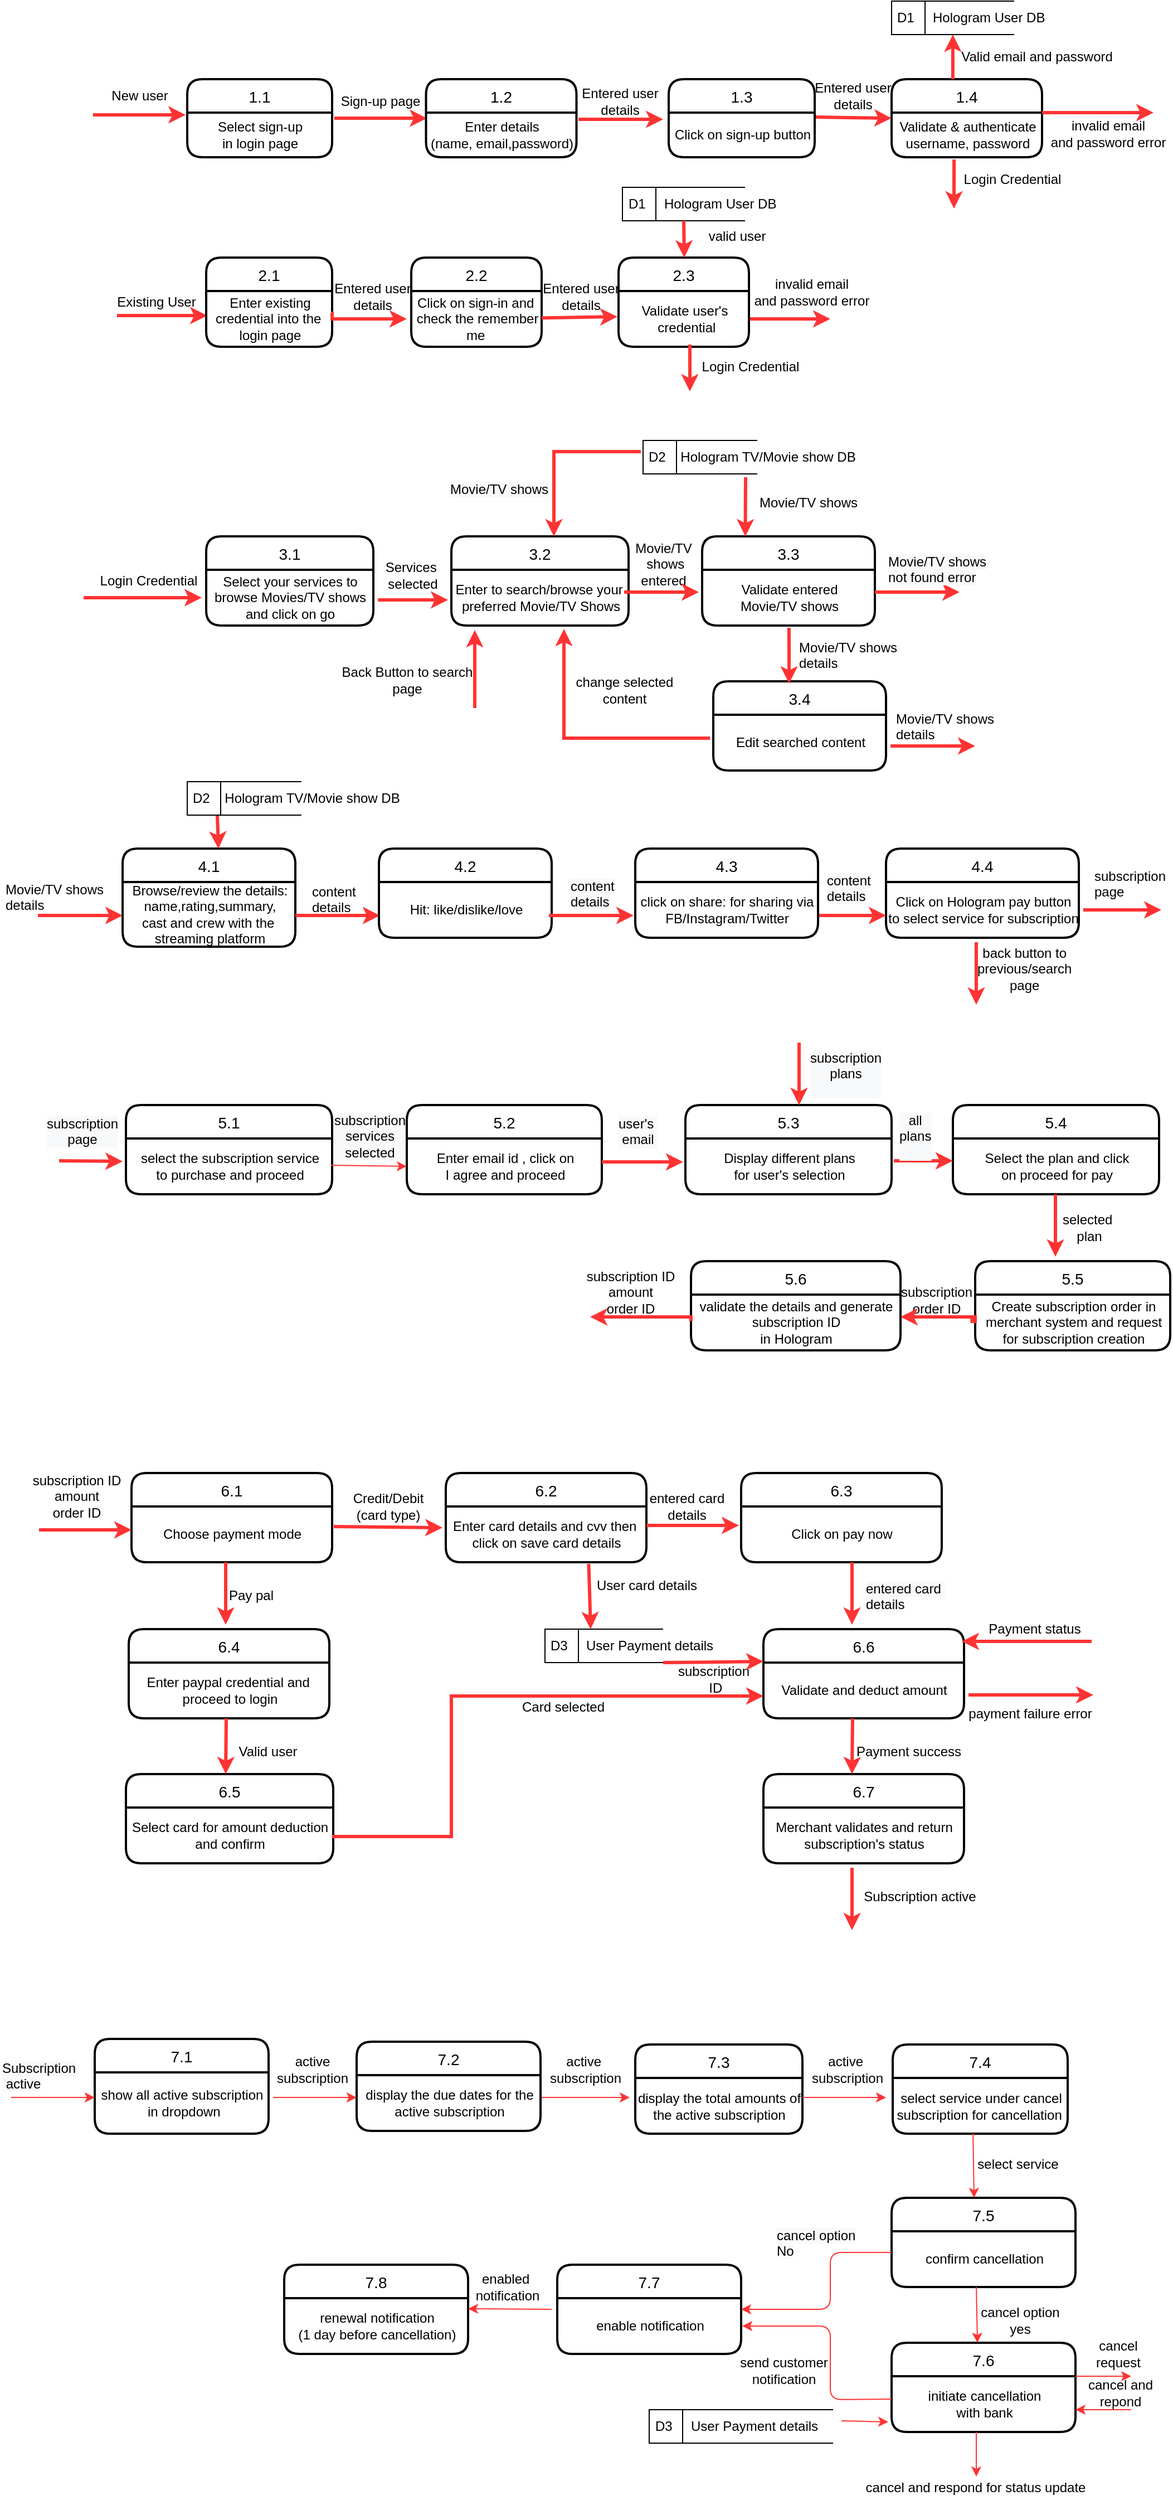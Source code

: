 <mxfile version="13.10.6" type="github">
  <diagram id="SfngxdQxBdYiOfe5id1z" name="Page-1">
    <mxGraphModel dx="1158" dy="685" grid="0" gridSize="10" guides="1" tooltips="1" connect="1" arrows="1" fold="1" page="1" pageScale="1" pageWidth="827" pageHeight="1169" background="#ffffff" math="0" shadow="0">
      <root>
        <mxCell id="0" />
        <mxCell id="1" parent="0" />
        <mxCell id="vLeL4ozxLOw9Ei-eO_1e-2" value="" style="endArrow=classic;html=1;fillColor=#FF0000;strokeColor=#FF3333;entryX=0.009;entryY=0.44;entryDx=0;entryDy=0;entryPerimeter=0;rounded=0;strokeWidth=3;" parent="1" target="vLeL4ozxLOw9Ei-eO_1e-6" edge="1">
          <mxGeometry width="50" height="50" relative="1" as="geometry">
            <mxPoint x="130" y="312" as="sourcePoint" />
            <mxPoint x="444" y="370" as="targetPoint" />
            <Array as="points" />
          </mxGeometry>
        </mxCell>
        <mxCell id="vLeL4ozxLOw9Ei-eO_1e-3" value="1.1" style="swimlane;childLayout=stackLayout;horizontal=1;startSize=30;horizontalStack=0;rounded=1;fontSize=14;fontStyle=0;strokeWidth=2;resizeParent=0;resizeLast=1;shadow=0;dashed=0;align=center;" parent="1" vertex="1">
          <mxGeometry x="193" y="100" width="130" height="70" as="geometry">
            <mxRectangle x="20" y="370" width="40" height="30" as="alternateBounds" />
          </mxGeometry>
        </mxCell>
        <mxCell id="vLeL4ozxLOw9Ei-eO_1e-4" value="Select sign-up &lt;br&gt;in login page" style="text;html=1;align=center;verticalAlign=middle;resizable=0;points=[];autosize=1;" parent="vLeL4ozxLOw9Ei-eO_1e-3" vertex="1">
          <mxGeometry y="30" width="130" height="40" as="geometry" />
        </mxCell>
        <mxCell id="vLeL4ozxLOw9Ei-eO_1e-5" value="2.1" style="swimlane;childLayout=stackLayout;horizontal=1;startSize=30;horizontalStack=0;rounded=1;fontSize=14;fontStyle=0;strokeWidth=2;resizeParent=0;resizeLast=1;shadow=0;dashed=0;align=center;" parent="1" vertex="1">
          <mxGeometry x="210" y="260" width="113" height="80" as="geometry">
            <mxRectangle x="20" y="370" width="40" height="30" as="alternateBounds" />
          </mxGeometry>
        </mxCell>
        <mxCell id="vLeL4ozxLOw9Ei-eO_1e-6" value="Enter existing &lt;br&gt;credential into the&amp;nbsp;&lt;br&gt;login page" style="text;html=1;align=center;verticalAlign=middle;resizable=0;points=[];autosize=1;" parent="vLeL4ozxLOw9Ei-eO_1e-5" vertex="1">
          <mxGeometry y="30" width="113" height="50" as="geometry" />
        </mxCell>
        <mxCell id="vLeL4ozxLOw9Ei-eO_1e-7" value="3.1" style="swimlane;childLayout=stackLayout;horizontal=1;startSize=30;horizontalStack=0;rounded=1;fontSize=14;fontStyle=0;strokeWidth=2;resizeParent=0;resizeLast=1;shadow=0;dashed=0;align=center;" parent="1" vertex="1">
          <mxGeometry x="210" y="510" width="150" height="80" as="geometry">
            <mxRectangle x="20" y="370" width="40" height="30" as="alternateBounds" />
          </mxGeometry>
        </mxCell>
        <mxCell id="vLeL4ozxLOw9Ei-eO_1e-8" value="Select your services to&lt;br&gt;browse Movies/TV shows&lt;br&gt;and click on go" style="text;html=1;align=center;verticalAlign=middle;resizable=0;points=[];autosize=1;" parent="vLeL4ozxLOw9Ei-eO_1e-7" vertex="1">
          <mxGeometry y="30" width="150" height="50" as="geometry" />
        </mxCell>
        <mxCell id="vLeL4ozxLOw9Ei-eO_1e-9" value="D2&amp;nbsp; &amp;nbsp; Hologram TV/Movie show DB" style="html=1;dashed=0;whitespace=wrap;shape=mxgraph.dfd.dataStoreID;align=left;spacingLeft=3;points=[[0,0],[0.5,0],[1,0],[0,0.5],[1,0.5],[0,1],[0.5,1],[1,1]];" parent="1" vertex="1">
          <mxGeometry x="602" y="424" width="102.5" height="30" as="geometry" />
        </mxCell>
        <mxCell id="vLeL4ozxLOw9Ei-eO_1e-10" value="7.2" style="swimlane;childLayout=stackLayout;horizontal=1;startSize=30;horizontalStack=0;rounded=1;fontSize=14;fontStyle=0;strokeWidth=2;resizeParent=0;resizeLast=1;shadow=0;dashed=0;align=center;" parent="1" vertex="1">
          <mxGeometry x="345" y="1860" width="165" height="80" as="geometry">
            <mxRectangle x="20" y="370" width="40" height="30" as="alternateBounds" />
          </mxGeometry>
        </mxCell>
        <mxCell id="vLeL4ozxLOw9Ei-eO_1e-11" value="display the due dates for the&lt;br&gt;active subscription" style="text;html=1;align=center;verticalAlign=middle;resizable=0;points=[];autosize=1;" parent="vLeL4ozxLOw9Ei-eO_1e-10" vertex="1">
          <mxGeometry y="30" width="165" height="50" as="geometry" />
        </mxCell>
        <mxCell id="vLeL4ozxLOw9Ei-eO_1e-12" value="7.1" style="swimlane;childLayout=stackLayout;horizontal=1;startSize=30;horizontalStack=0;rounded=1;fontSize=14;fontStyle=0;strokeWidth=2;resizeParent=0;resizeLast=1;shadow=0;dashed=0;align=center;" parent="1" vertex="1">
          <mxGeometry x="110" y="1857.5" width="156" height="85" as="geometry">
            <mxRectangle x="20" y="370" width="40" height="30" as="alternateBounds" />
          </mxGeometry>
        </mxCell>
        <mxCell id="vLeL4ozxLOw9Ei-eO_1e-13" value="show all active subscription&lt;br&gt;&amp;nbsp;in dropdown" style="text;html=1;align=center;verticalAlign=middle;resizable=0;points=[];autosize=1;" parent="vLeL4ozxLOw9Ei-eO_1e-12" vertex="1">
          <mxGeometry y="30" width="156" height="55" as="geometry" />
        </mxCell>
        <mxCell id="vLeL4ozxLOw9Ei-eO_1e-14" value="D1&amp;nbsp; &amp;nbsp; &amp;nbsp;Hologram User DB" style="html=1;dashed=0;whitespace=wrap;shape=mxgraph.dfd.dataStoreID;align=left;spacingLeft=3;points=[[0,0],[0.5,0],[1,0],[0,0.5],[1,0.5],[0,1],[0.5,1],[1,1]];" parent="1" vertex="1">
          <mxGeometry x="583.5" y="197" width="110" height="30" as="geometry" />
        </mxCell>
        <mxCell id="vLeL4ozxLOw9Ei-eO_1e-15" value="" style="edgeStyle=segmentEdgeStyle;endArrow=classic;html=1;strokeColor=#FF3333;fillColor=#FF0000;exitX=0.991;exitY=0.4;exitDx=0;exitDy=0;exitPerimeter=0;rounded=0;strokeWidth=3;" parent="1" source="vLeL4ozxLOw9Ei-eO_1e-6" edge="1">
          <mxGeometry width="50" height="50" relative="1" as="geometry">
            <mxPoint x="323" y="307" as="sourcePoint" />
            <mxPoint x="390" y="315" as="targetPoint" />
            <Array as="points">
              <mxPoint x="323" y="310" />
              <mxPoint x="323" y="315" />
            </Array>
          </mxGeometry>
        </mxCell>
        <mxCell id="vLeL4ozxLOw9Ei-eO_1e-17" value="" style="endArrow=classic;html=1;fillColor=#FF0000;strokeColor=#FF3333;entryX=0;entryY=0.5;entryDx=0;entryDy=0;exitX=1;exitY=0.1;exitDx=0;exitDy=0;exitPerimeter=0;rounded=0;strokeWidth=3;" parent="1" source="vLeL4ozxLOw9Ei-eO_1e-29" target="vLeL4ozxLOw9Ei-eO_1e-31" edge="1">
          <mxGeometry width="50" height="50" relative="1" as="geometry">
            <mxPoint x="510" y="200" as="sourcePoint" />
            <mxPoint x="505" y="175" as="targetPoint" />
          </mxGeometry>
        </mxCell>
        <mxCell id="vLeL4ozxLOw9Ei-eO_1e-18" value="" style="endArrow=classic;html=1;fillColor=#FF0000;strokeColor=#FF3333;exitX=1.013;exitY=0.15;exitDx=0;exitDy=0;exitPerimeter=0;rounded=0;strokeWidth=3;" parent="1" source="vLeL4ozxLOw9Ei-eO_1e-27" edge="1">
          <mxGeometry width="50" height="50" relative="1" as="geometry">
            <mxPoint x="630" y="140" as="sourcePoint" />
            <mxPoint x="620" y="136" as="targetPoint" />
          </mxGeometry>
        </mxCell>
        <mxCell id="vLeL4ozxLOw9Ei-eO_1e-19" value="D3&amp;nbsp; &amp;nbsp; &amp;nbsp;User Payment details" style="html=1;dashed=0;whitespace=wrap;shape=mxgraph.dfd.dataStoreID;align=left;spacingLeft=3;points=[[0,0],[0.5,0],[1,0],[0,0.5],[1,0.5],[0,1],[0.5,1],[1,1]];" parent="1" vertex="1">
          <mxGeometry x="514" y="1490" width="106" height="30" as="geometry" />
        </mxCell>
        <mxCell id="vLeL4ozxLOw9Ei-eO_1e-20" value="&lt;span style=&quot;color: rgba(0 , 0 , 0 , 0) ; font-family: monospace ; font-size: 0px&quot;&gt;%3CmxGraphModel%3E%3Croot%3E%3CmxCell%20id%3D%220%22%2F%3E%3CmxCell%20id%3D%221%22%20parent%3D%220%22%2F%3E%3CmxCell%20id%3D%222%22%20value%3D%22Login%20Credential%22%20style%3D%22text%3Bhtml%3D1%3Balign%3Dcenter%3BverticalAlign%3Dmiddle%3Bresizable%3D0%3Bpoints%3D%5B%5D%3Bautosize%3D1%3B%22%20vertex%3D%221%22%20parent%3D%221%22%3E%3CmxGeometry%20x%3D%22360%22%20y%3D%2260%22%20width%3D%22100%22%20height%3D%2220%22%20as%3D%22geometry%22%2F%3E%3C%2FmxCell%3E%3C%2Froot%3E%3C%2FmxGraphModel%3E&lt;/span&gt;" style="text;html=1;resizable=0;autosize=1;align=center;verticalAlign=middle;points=[];fillColor=none;strokeColor=none;rounded=0;" parent="1" vertex="1">
          <mxGeometry x="430" y="340" width="20" height="20" as="geometry" />
        </mxCell>
        <mxCell id="vLeL4ozxLOw9Ei-eO_1e-21" value="New user" style="text;html=1;align=center;verticalAlign=middle;resizable=0;points=[];autosize=1;" parent="1" vertex="1">
          <mxGeometry x="115" y="105" width="70" height="20" as="geometry" />
        </mxCell>
        <mxCell id="vLeL4ozxLOw9Ei-eO_1e-22" value="Existing User" style="text;html=1;align=center;verticalAlign=middle;resizable=0;points=[];autosize=1;" parent="1" vertex="1">
          <mxGeometry x="120" y="290" width="90" height="20" as="geometry" />
        </mxCell>
        <mxCell id="vLeL4ozxLOw9Ei-eO_1e-23" value="Sign-up page" style="text;html=1;align=center;verticalAlign=middle;resizable=0;points=[];autosize=1;" parent="1" vertex="1">
          <mxGeometry x="320.5" y="110" width="90" height="20" as="geometry" />
        </mxCell>
        <mxCell id="vLeL4ozxLOw9Ei-eO_1e-24" value="Movie/TV&lt;br&gt;&amp;nbsp;shows&lt;br&gt;entered" style="text;html=1;align=center;verticalAlign=middle;resizable=0;points=[];autosize=1;" parent="1" vertex="1">
          <mxGeometry x="585" y="510" width="70" height="50" as="geometry" />
        </mxCell>
        <mxCell id="vLeL4ozxLOw9Ei-eO_1e-25" value="" style="endArrow=classic;html=1;fillColor=#FF0000;strokeColor=#FF3333;exitX=1.015;exitY=0.125;exitDx=0;exitDy=0;exitPerimeter=0;entryX=0.006;entryY=0.125;entryDx=0;entryDy=0;entryPerimeter=0;rounded=0;strokeWidth=3;" parent="1" source="vLeL4ozxLOw9Ei-eO_1e-4" target="vLeL4ozxLOw9Ei-eO_1e-27" edge="1">
          <mxGeometry width="50" height="50" relative="1" as="geometry">
            <mxPoint x="530" y="170" as="sourcePoint" />
            <mxPoint x="400" y="135" as="targetPoint" />
          </mxGeometry>
        </mxCell>
        <mxCell id="vLeL4ozxLOw9Ei-eO_1e-26" value="1.2" style="swimlane;childLayout=stackLayout;horizontal=1;startSize=30;horizontalStack=0;rounded=1;fontSize=14;fontStyle=0;strokeWidth=2;resizeParent=0;resizeLast=1;shadow=0;dashed=0;align=center;" parent="1" vertex="1">
          <mxGeometry x="407.25" y="100" width="135" height="70" as="geometry">
            <mxRectangle x="20" y="370" width="40" height="30" as="alternateBounds" />
          </mxGeometry>
        </mxCell>
        <mxCell id="vLeL4ozxLOw9Ei-eO_1e-27" value="Enter details&lt;br&gt;(name, email,password)" style="text;html=1;align=center;verticalAlign=middle;resizable=0;points=[];autosize=1;" parent="vLeL4ozxLOw9Ei-eO_1e-26" vertex="1">
          <mxGeometry y="30" width="135" height="40" as="geometry" />
        </mxCell>
        <mxCell id="vLeL4ozxLOw9Ei-eO_1e-28" value="1.3" style="swimlane;childLayout=stackLayout;horizontal=1;startSize=30;horizontalStack=0;rounded=1;fontSize=14;fontStyle=0;strokeWidth=2;resizeParent=0;resizeLast=1;shadow=0;dashed=0;align=center;" parent="1" vertex="1">
          <mxGeometry x="625" y="100" width="131" height="70" as="geometry">
            <mxRectangle x="20" y="370" width="40" height="30" as="alternateBounds" />
          </mxGeometry>
        </mxCell>
        <mxCell id="vLeL4ozxLOw9Ei-eO_1e-29" value="Click on sign-up button" style="text;html=1;align=center;verticalAlign=middle;resizable=0;points=[];autosize=1;" parent="vLeL4ozxLOw9Ei-eO_1e-28" vertex="1">
          <mxGeometry y="30" width="131" height="40" as="geometry" />
        </mxCell>
        <mxCell id="vLeL4ozxLOw9Ei-eO_1e-30" value="Entered user&lt;br&gt;details" style="text;html=1;align=center;verticalAlign=middle;resizable=0;points=[];autosize=1;" parent="1" vertex="1">
          <mxGeometry x="541" y="104" width="79" height="32" as="geometry" />
        </mxCell>
        <mxCell id="vLeL4ozxLOw9Ei-eO_1e-31" value="1.4" style="swimlane;childLayout=stackLayout;horizontal=1;startSize=30;horizontalStack=0;rounded=1;fontSize=14;fontStyle=0;strokeWidth=2;resizeParent=0;resizeLast=1;shadow=0;dashed=0;align=center;" parent="1" vertex="1">
          <mxGeometry x="825" y="100" width="135" height="70" as="geometry">
            <mxRectangle x="20" y="370" width="40" height="30" as="alternateBounds" />
          </mxGeometry>
        </mxCell>
        <mxCell id="vLeL4ozxLOw9Ei-eO_1e-32" value="&lt;div&gt;Validate &amp;amp; authenticate &lt;br&gt;&lt;/div&gt;&lt;div&gt;username, password&lt;/div&gt;" style="text;html=1;align=center;verticalAlign=middle;resizable=0;points=[];autosize=1;" parent="vLeL4ozxLOw9Ei-eO_1e-31" vertex="1">
          <mxGeometry y="30" width="135" height="40" as="geometry" />
        </mxCell>
        <mxCell id="vLeL4ozxLOw9Ei-eO_1e-33" value="Entered user&lt;br&gt;details" style="text;html=1;align=center;verticalAlign=middle;resizable=0;points=[];autosize=1;" parent="1" vertex="1">
          <mxGeometry x="750" y="100" width="80" height="30" as="geometry" />
        </mxCell>
        <mxCell id="vLeL4ozxLOw9Ei-eO_1e-34" value="D1&amp;nbsp; &amp;nbsp; &amp;nbsp;Hologram User DB" style="html=1;dashed=0;whitespace=wrap;shape=mxgraph.dfd.dataStoreID;align=left;spacingLeft=3;points=[[0,0],[0.5,0],[1,0],[0,0.5],[1,0.5],[0,1],[0.5,1],[1,1]];" parent="1" vertex="1">
          <mxGeometry x="825" y="30" width="110" height="30" as="geometry" />
        </mxCell>
        <mxCell id="vLeL4ozxLOw9Ei-eO_1e-35" value="" style="endArrow=classic;html=1;fillColor=#FF0000;strokeColor=#FF3333;exitX=0.407;exitY=0;exitDx=0;exitDy=0;entryX=0.5;entryY=1;entryDx=0;entryDy=0;exitPerimeter=0;strokeWidth=3;rounded=0;" parent="1" source="vLeL4ozxLOw9Ei-eO_1e-31" target="vLeL4ozxLOw9Ei-eO_1e-34" edge="1">
          <mxGeometry width="50" height="50" relative="1" as="geometry">
            <mxPoint x="268" y="390" as="sourcePoint" />
            <mxPoint x="267.008" y="350" as="targetPoint" />
            <Array as="points" />
          </mxGeometry>
        </mxCell>
        <mxCell id="vLeL4ozxLOw9Ei-eO_1e-36" value="Valid email and password" style="text;html=1;align=center;verticalAlign=middle;resizable=0;points=[];autosize=1;" parent="1" vertex="1">
          <mxGeometry x="880" y="70" width="150" height="20" as="geometry" />
        </mxCell>
        <mxCell id="vLeL4ozxLOw9Ei-eO_1e-37" value="" style="endArrow=classic;html=1;fillColor=#FF0000;strokeColor=#FF3333;rounded=0;strokeWidth=3;" parent="1" edge="1">
          <mxGeometry width="50" height="50" relative="1" as="geometry">
            <mxPoint x="960" y="130" as="sourcePoint" />
            <mxPoint x="1060" y="130" as="targetPoint" />
            <Array as="points" />
          </mxGeometry>
        </mxCell>
        <mxCell id="vLeL4ozxLOw9Ei-eO_1e-38" value="invalid email &lt;br&gt;and password error" style="text;html=1;align=center;verticalAlign=middle;resizable=0;points=[];autosize=1;" parent="1" vertex="1">
          <mxGeometry x="962" y="133" width="113" height="32" as="geometry" />
        </mxCell>
        <mxCell id="vLeL4ozxLOw9Ei-eO_1e-39" value="" style="endArrow=classic;html=1;fillColor=#FF0000;strokeColor=#FF3333;exitX=0.415;exitY=1.05;exitDx=0;exitDy=0;exitPerimeter=0;entryX=0.21;entryY=0.05;entryDx=0;entryDy=0;entryPerimeter=0;rounded=0;strokeWidth=3;" parent="1" source="vLeL4ozxLOw9Ei-eO_1e-32" edge="1">
          <mxGeometry width="50" height="50" relative="1" as="geometry">
            <mxPoint x="970" y="140" as="sourcePoint" />
            <mxPoint x="881" y="216" as="targetPoint" />
            <Array as="points" />
          </mxGeometry>
        </mxCell>
        <mxCell id="vLeL4ozxLOw9Ei-eO_1e-41" value="2.2" style="swimlane;childLayout=stackLayout;horizontal=1;startSize=30;horizontalStack=0;rounded=1;fontSize=14;fontStyle=0;strokeWidth=2;resizeParent=0;resizeLast=1;shadow=0;dashed=0;align=center;" parent="1" vertex="1">
          <mxGeometry x="394" y="260" width="117" height="80" as="geometry">
            <mxRectangle x="20" y="370" width="40" height="30" as="alternateBounds" />
          </mxGeometry>
        </mxCell>
        <mxCell id="vLeL4ozxLOw9Ei-eO_1e-42" value="Click on sign-in and&amp;nbsp;&lt;br&gt;check the remember&lt;br&gt;me&amp;nbsp;" style="text;html=1;align=center;verticalAlign=middle;resizable=0;points=[];autosize=1;" parent="vLeL4ozxLOw9Ei-eO_1e-41" vertex="1">
          <mxGeometry y="30" width="117" height="50" as="geometry" />
        </mxCell>
        <mxCell id="vLeL4ozxLOw9Ei-eO_1e-43" value="Entered user&lt;br&gt;details" style="text;html=1;align=center;verticalAlign=middle;resizable=0;points=[];autosize=1;" parent="1" vertex="1">
          <mxGeometry x="319" y="279" width="79" height="32" as="geometry" />
        </mxCell>
        <mxCell id="vLeL4ozxLOw9Ei-eO_1e-44" value="2.3" style="swimlane;childLayout=stackLayout;horizontal=1;startSize=30;horizontalStack=0;rounded=1;fontSize=14;fontStyle=0;strokeWidth=2;resizeParent=0;resizeLast=1;shadow=0;dashed=0;align=center;" parent="1" vertex="1">
          <mxGeometry x="580" y="260" width="117" height="80" as="geometry">
            <mxRectangle x="20" y="370" width="40" height="30" as="alternateBounds" />
          </mxGeometry>
        </mxCell>
        <mxCell id="vLeL4ozxLOw9Ei-eO_1e-45" value="Validate user&#39;s&lt;br&gt;&amp;nbsp;credential" style="text;html=1;align=center;verticalAlign=middle;resizable=0;points=[];autosize=1;" parent="vLeL4ozxLOw9Ei-eO_1e-44" vertex="1">
          <mxGeometry y="30" width="117" height="50" as="geometry" />
        </mxCell>
        <mxCell id="vLeL4ozxLOw9Ei-eO_1e-46" value="" style="endArrow=classic;html=1;fillColor=#FF0000;strokeColor=#FF3333;entryX=-0.009;entryY=0.46;entryDx=0;entryDy=0;entryPerimeter=0;rounded=0;strokeWidth=3;" parent="1" source="vLeL4ozxLOw9Ei-eO_1e-42" target="vLeL4ozxLOw9Ei-eO_1e-45" edge="1">
          <mxGeometry width="50" height="50" relative="1" as="geometry">
            <mxPoint x="545.99" y="340" as="sourcePoint" />
            <mxPoint x="544.998" y="300" as="targetPoint" />
            <Array as="points" />
          </mxGeometry>
        </mxCell>
        <mxCell id="vLeL4ozxLOw9Ei-eO_1e-47" value="Entered user&lt;br&gt;details" style="text;html=1;align=center;verticalAlign=middle;resizable=0;points=[];autosize=1;" parent="1" vertex="1">
          <mxGeometry x="506" y="279" width="79" height="32" as="geometry" />
        </mxCell>
        <mxCell id="vLeL4ozxLOw9Ei-eO_1e-48" value="Login Credential" style="text;html=1;align=center;verticalAlign=middle;resizable=0;points=[];autosize=1;" parent="1" vertex="1">
          <mxGeometry x="648" y="348" width="100" height="20" as="geometry" />
        </mxCell>
        <mxCell id="vLeL4ozxLOw9Ei-eO_1e-49" value="" style="endArrow=classic;html=1;fillColor=#FF0000;strokeColor=#FF3333;rounded=0;strokeWidth=3;" parent="1" edge="1">
          <mxGeometry width="50" height="50" relative="1" as="geometry">
            <mxPoint x="698" y="315" as="sourcePoint" />
            <mxPoint x="770" y="315" as="targetPoint" />
            <Array as="points" />
          </mxGeometry>
        </mxCell>
        <mxCell id="vLeL4ozxLOw9Ei-eO_1e-50" value="invalid email &lt;br&gt;and password error" style="text;html=1;align=center;verticalAlign=middle;resizable=0;points=[];autosize=1;" parent="1" vertex="1">
          <mxGeometry x="696" y="275" width="113" height="32" as="geometry" />
        </mxCell>
        <mxCell id="vLeL4ozxLOw9Ei-eO_1e-51" value="Login Credential" style="text;html=1;align=center;verticalAlign=middle;resizable=0;points=[];autosize=1;" parent="1" vertex="1">
          <mxGeometry x="108" y="540" width="100" height="20" as="geometry" />
        </mxCell>
        <mxCell id="vLeL4ozxLOw9Ei-eO_1e-52" value="3.2" style="swimlane;childLayout=stackLayout;horizontal=1;startSize=30;horizontalStack=0;rounded=1;fontSize=14;fontStyle=0;strokeWidth=2;resizeParent=0;resizeLast=1;shadow=0;dashed=0;align=center;" parent="1" vertex="1">
          <mxGeometry x="430" y="510" width="159" height="80" as="geometry">
            <mxRectangle x="20" y="370" width="40" height="30" as="alternateBounds" />
          </mxGeometry>
        </mxCell>
        <mxCell id="vLeL4ozxLOw9Ei-eO_1e-53" value="Enter to search/browse your&amp;nbsp;&lt;br&gt;preferred Movie/TV Shows" style="text;html=1;align=center;verticalAlign=middle;resizable=0;points=[];autosize=1;" parent="vLeL4ozxLOw9Ei-eO_1e-52" vertex="1">
          <mxGeometry y="30" width="159" height="50" as="geometry" />
        </mxCell>
        <mxCell id="vLeL4ozxLOw9Ei-eO_1e-54" value="" style="edgeStyle=segmentEdgeStyle;endArrow=classic;html=1;strokeColor=#FF3333;fillColor=#FF0000;exitX=1.027;exitY=0.54;exitDx=0;exitDy=0;exitPerimeter=0;strokeWidth=3;rounded=0;" parent="1" source="vLeL4ozxLOw9Ei-eO_1e-8" edge="1">
          <mxGeometry width="50" height="50" relative="1" as="geometry">
            <mxPoint x="420.5" y="633.7" as="sourcePoint" />
            <mxPoint x="427" y="567" as="targetPoint" />
            <Array as="points">
              <mxPoint x="410" y="567" />
              <mxPoint x="410" y="567" />
            </Array>
          </mxGeometry>
        </mxCell>
        <mxCell id="vLeL4ozxLOw9Ei-eO_1e-55" value="" style="edgeStyle=segmentEdgeStyle;endArrow=classic;html=1;strokeColor=#FF3333;fillColor=#FF0000;rounded=0;strokeWidth=3;" parent="1" edge="1">
          <mxGeometry width="50" height="50" relative="1" as="geometry">
            <mxPoint x="100" y="565" as="sourcePoint" />
            <mxPoint x="206" y="565" as="targetPoint" />
            <Array as="points">
              <mxPoint x="206" y="565" />
            </Array>
          </mxGeometry>
        </mxCell>
        <mxCell id="vLeL4ozxLOw9Ei-eO_1e-56" value="Services&amp;nbsp;&lt;br&gt;selected" style="text;html=1;align=center;verticalAlign=middle;resizable=0;points=[];autosize=1;" parent="1" vertex="1">
          <mxGeometry x="365" y="530" width="60" height="30" as="geometry" />
        </mxCell>
        <mxCell id="vLeL4ozxLOw9Ei-eO_1e-57" value="3.3" style="swimlane;childLayout=stackLayout;horizontal=1;startSize=30;horizontalStack=0;rounded=1;fontSize=14;fontStyle=0;strokeWidth=2;resizeParent=0;resizeLast=1;shadow=0;dashed=0;align=center;" parent="1" vertex="1">
          <mxGeometry x="655" y="510" width="155" height="80" as="geometry">
            <mxRectangle x="20" y="370" width="40" height="30" as="alternateBounds" />
          </mxGeometry>
        </mxCell>
        <mxCell id="vLeL4ozxLOw9Ei-eO_1e-58" value="&lt;div&gt;Validate entered &lt;br&gt;&lt;/div&gt;&lt;div&gt;Movie/TV shows&lt;/div&gt;" style="text;html=1;align=center;verticalAlign=middle;resizable=0;points=[];autosize=1;" parent="vLeL4ozxLOw9Ei-eO_1e-57" vertex="1">
          <mxGeometry y="30" width="155" height="50" as="geometry" />
        </mxCell>
        <mxCell id="vLeL4ozxLOw9Ei-eO_1e-59" value="3.4" style="swimlane;childLayout=stackLayout;horizontal=1;startSize=30;horizontalStack=0;rounded=1;fontSize=14;fontStyle=0;strokeWidth=2;resizeParent=0;resizeLast=1;shadow=0;dashed=0;align=center;" parent="1" vertex="1">
          <mxGeometry x="665" y="640" width="155" height="80" as="geometry">
            <mxRectangle x="20" y="370" width="40" height="30" as="alternateBounds" />
          </mxGeometry>
        </mxCell>
        <mxCell id="vLeL4ozxLOw9Ei-eO_1e-60" value="Edit searched content" style="text;html=1;align=center;verticalAlign=middle;resizable=0;points=[];autosize=1;" parent="vLeL4ozxLOw9Ei-eO_1e-59" vertex="1">
          <mxGeometry y="30" width="155" height="50" as="geometry" />
        </mxCell>
        <mxCell id="vLeL4ozxLOw9Ei-eO_1e-61" value="" style="edgeStyle=segmentEdgeStyle;endArrow=classic;html=1;strokeColor=#FF3333;fillColor=#FF0000;exitX=1.027;exitY=0.54;exitDx=0;exitDy=0;exitPerimeter=0;entryX=-0.019;entryY=0.4;entryDx=0;entryDy=0;entryPerimeter=0;rounded=0;strokeWidth=3;" parent="1" target="vLeL4ozxLOw9Ei-eO_1e-58" edge="1">
          <mxGeometry width="50" height="50" relative="1" as="geometry">
            <mxPoint x="585" y="560" as="sourcePoint" />
            <mxPoint x="640" y="560" as="targetPoint" />
            <Array as="points" />
          </mxGeometry>
        </mxCell>
        <mxCell id="vLeL4ozxLOw9Ei-eO_1e-62" value="" style="endArrow=classic;html=1;fillColor=#FF0000;strokeColor=#FF3333;entryX=0.25;entryY=0;entryDx=0;entryDy=0;strokeWidth=3;rounded=0;" parent="1" target="vLeL4ozxLOw9Ei-eO_1e-57" edge="1">
          <mxGeometry width="50" height="50" relative="1" as="geometry">
            <mxPoint x="694" y="457" as="sourcePoint" />
            <mxPoint x="827" y="459.5" as="targetPoint" />
            <Array as="points" />
          </mxGeometry>
        </mxCell>
        <mxCell id="vLeL4ozxLOw9Ei-eO_1e-63" value="" style="endArrow=classic;html=1;fillColor=#FF0000;strokeColor=#FF3333;rounded=0;strokeWidth=3;" parent="1" edge="1">
          <mxGeometry width="50" height="50" relative="1" as="geometry">
            <mxPoint x="600" y="434" as="sourcePoint" />
            <mxPoint x="522" y="510" as="targetPoint" />
            <Array as="points">
              <mxPoint x="522" y="434" />
            </Array>
          </mxGeometry>
        </mxCell>
        <mxCell id="vLeL4ozxLOw9Ei-eO_1e-64" value="&lt;br&gt;&lt;br&gt;&lt;span style=&quot;font-family: &amp;#34;helvetica&amp;#34;&quot;&gt;Movie/TV shows&lt;/span&gt;" style="text;html=1;align=center;verticalAlign=middle;resizable=0;points=[];autosize=1;" parent="1" vertex="1">
          <mxGeometry x="700" y="440" width="100" height="50" as="geometry" />
        </mxCell>
        <mxCell id="vLeL4ozxLOw9Ei-eO_1e-65" value="&lt;span style=&quot;color: rgb(0, 0, 0); font-family: helvetica; font-size: 12px; font-style: normal; font-weight: 400; letter-spacing: normal; text-align: center; text-indent: 0px; text-transform: none; word-spacing: 0px; background-color: rgb(248, 249, 250); display: inline; float: none;&quot;&gt;Movie/TV shows&lt;/span&gt;" style="text;whiteSpace=wrap;html=1;" parent="1" vertex="1">
          <mxGeometry x="427" y="454" width="110" height="30" as="geometry" />
        </mxCell>
        <mxCell id="vLeL4ozxLOw9Ei-eO_1e-66" value="" style="endArrow=classic;html=1;fillColor=#FF0000;strokeColor=#FF3333;entryX=0.439;entryY=0.025;entryDx=0;entryDy=0;entryPerimeter=0;exitX=0.503;exitY=1.04;exitDx=0;exitDy=0;exitPerimeter=0;rounded=0;strokeWidth=3;" parent="1" source="vLeL4ozxLOw9Ei-eO_1e-58" target="vLeL4ozxLOw9Ei-eO_1e-59" edge="1">
          <mxGeometry width="50" height="50" relative="1" as="geometry">
            <mxPoint x="900" y="489.5" as="sourcePoint" />
            <mxPoint x="972" y="489.5" as="targetPoint" />
            <Array as="points" />
          </mxGeometry>
        </mxCell>
        <mxCell id="vLeL4ozxLOw9Ei-eO_1e-67" value="" style="endArrow=classic;html=1;fillColor=#FF0000;strokeColor=#FF3333;exitX=-0.019;exitY=0.42;exitDx=0;exitDy=0;exitPerimeter=0;rounded=0;strokeWidth=3;" parent="1" source="vLeL4ozxLOw9Ei-eO_1e-60" edge="1">
          <mxGeometry width="50" height="50" relative="1" as="geometry">
            <mxPoint x="928" y="590" as="sourcePoint" />
            <mxPoint x="531" y="593" as="targetPoint" />
            <Array as="points">
              <mxPoint x="546" y="691" />
              <mxPoint x="531" y="691" />
            </Array>
          </mxGeometry>
        </mxCell>
        <mxCell id="vLeL4ozxLOw9Ei-eO_1e-68" value="change selected&lt;br&gt;content" style="text;html=1;align=center;verticalAlign=middle;resizable=0;points=[];autosize=1;" parent="1" vertex="1">
          <mxGeometry x="535" y="633" width="100" height="30" as="geometry" />
        </mxCell>
        <mxCell id="vLeL4ozxLOw9Ei-eO_1e-69" value="" style="endArrow=classic;html=1;fillColor=#FF0000;strokeColor=#FF3333;exitX=1.026;exitY=0.56;exitDx=0;exitDy=0;exitPerimeter=0;rounded=0;strokeWidth=3;" parent="1" source="vLeL4ozxLOw9Ei-eO_1e-60" edge="1">
          <mxGeometry width="50" height="50" relative="1" as="geometry">
            <mxPoint x="742.965" y="602" as="sourcePoint" />
            <mxPoint x="900" y="698" as="targetPoint" />
            <Array as="points" />
          </mxGeometry>
        </mxCell>
        <mxCell id="vLeL4ozxLOw9Ei-eO_1e-70" value="&lt;span style=&quot;font-family: &amp;#34;helvetica&amp;#34; ; text-align: center&quot;&gt;Movie/TV shows details&lt;/span&gt;" style="text;whiteSpace=wrap;html=1;" parent="1" vertex="1">
          <mxGeometry x="740" y="596" width="110" height="30" as="geometry" />
        </mxCell>
        <mxCell id="vLeL4ozxLOw9Ei-eO_1e-71" value="&lt;span style=&quot;font-family: &amp;#34;helvetica&amp;#34; ; text-align: center&quot;&gt;Movie/TV shows details&lt;/span&gt;" style="text;whiteSpace=wrap;html=1;" parent="1" vertex="1">
          <mxGeometry x="827" y="660" width="110" height="30" as="geometry" />
        </mxCell>
        <mxCell id="vLeL4ozxLOw9Ei-eO_1e-72" value="" style="endArrow=classic;html=1;fillColor=#FF0000;strokeColor=#FF3333;exitX=1.026;exitY=0.56;exitDx=0;exitDy=0;exitPerimeter=0;rounded=0;strokeWidth=3;" parent="1" edge="1">
          <mxGeometry width="50" height="50" relative="1" as="geometry">
            <mxPoint x="810.0" y="560" as="sourcePoint" />
            <mxPoint x="885.97" y="560" as="targetPoint" />
            <Array as="points" />
          </mxGeometry>
        </mxCell>
        <mxCell id="vLeL4ozxLOw9Ei-eO_1e-73" value="&lt;br style=&quot;color: rgb(0 , 0 , 0) ; font-family: &amp;#34;helvetica&amp;#34; ; font-size: 12px ; font-style: normal ; font-weight: 400 ; letter-spacing: normal ; text-align: center ; text-indent: 0px ; text-transform: none ; word-spacing: 0px ; background-color: rgb(248 , 249 , 250)&quot;&gt;&lt;br style=&quot;color: rgb(0 , 0 , 0) ; font-family: &amp;#34;helvetica&amp;#34; ; font-size: 12px ; font-style: normal ; font-weight: 400 ; letter-spacing: normal ; text-align: center ; text-indent: 0px ; text-transform: none ; word-spacing: 0px ; background-color: rgb(248 , 249 , 250)&quot;&gt;&lt;span style=&quot;color: rgb(0 , 0 , 0) ; font-size: 12px ; font-style: normal ; font-weight: 400 ; letter-spacing: normal ; text-align: center ; text-indent: 0px ; text-transform: none ; word-spacing: 0px ; background-color: rgb(248 , 249 , 250) ; font-family: &amp;#34;helvetica&amp;#34;&quot;&gt;Movie/TV shows not found error&lt;/span&gt;" style="text;whiteSpace=wrap;html=1;" parent="1" vertex="1">
          <mxGeometry x="820" y="490" width="110" height="60" as="geometry" />
        </mxCell>
        <mxCell id="vLeL4ozxLOw9Ei-eO_1e-74" value="4.1" style="swimlane;childLayout=stackLayout;horizontal=1;startSize=30;horizontalStack=0;rounded=1;fontSize=14;fontStyle=0;strokeWidth=2;resizeParent=0;resizeLast=1;shadow=0;dashed=0;align=center;" parent="1" vertex="1">
          <mxGeometry x="135" y="790" width="155" height="88" as="geometry">
            <mxRectangle x="20" y="370" width="40" height="30" as="alternateBounds" />
          </mxGeometry>
        </mxCell>
        <mxCell id="vLeL4ozxLOw9Ei-eO_1e-75" value="Browse/review the details:&lt;br&gt;name,rating,summary,&lt;br&gt;cast and crew with the&amp;nbsp;&lt;br&gt;streaming platform" style="text;html=1;align=center;verticalAlign=middle;resizable=0;points=[];autosize=1;" parent="vLeL4ozxLOw9Ei-eO_1e-74" vertex="1">
          <mxGeometry y="30" width="155" height="58" as="geometry" />
        </mxCell>
        <mxCell id="vLeL4ozxLOw9Ei-eO_1e-76" value="&lt;span style=&quot;font-family: &amp;#34;helvetica&amp;#34; ; text-align: center&quot;&gt;Movie/TV shows details&lt;/span&gt;" style="text;whiteSpace=wrap;html=1;" parent="1" vertex="1">
          <mxGeometry x="28" y="813" width="110" height="30" as="geometry" />
        </mxCell>
        <mxCell id="vLeL4ozxLOw9Ei-eO_1e-77" value="" style="endArrow=classic;html=1;fillColor=#FF0000;strokeColor=#FF3333;exitX=1.026;exitY=0.56;exitDx=0;exitDy=0;exitPerimeter=0;rounded=0;strokeWidth=3;" parent="1" edge="1">
          <mxGeometry width="50" height="50" relative="1" as="geometry">
            <mxPoint x="290.0" y="850" as="sourcePoint" />
            <mxPoint x="365.97" y="850" as="targetPoint" />
            <Array as="points" />
          </mxGeometry>
        </mxCell>
        <mxCell id="vLeL4ozxLOw9Ei-eO_1e-78" value="" style="endArrow=classic;html=1;fillColor=#FF0000;strokeColor=#FF3333;exitX=1.026;exitY=0.56;exitDx=0;exitDy=0;exitPerimeter=0;rounded=0;strokeWidth=3;" parent="1" edge="1">
          <mxGeometry width="50" height="50" relative="1" as="geometry">
            <mxPoint x="59.03" y="850" as="sourcePoint" />
            <mxPoint x="135.0" y="850" as="targetPoint" />
            <Array as="points" />
          </mxGeometry>
        </mxCell>
        <mxCell id="vLeL4ozxLOw9Ei-eO_1e-79" value="4.2" style="swimlane;childLayout=stackLayout;horizontal=1;startSize=30;horizontalStack=0;rounded=1;fontSize=14;fontStyle=0;strokeWidth=2;resizeParent=0;resizeLast=1;shadow=0;dashed=0;align=center;" parent="1" vertex="1">
          <mxGeometry x="365" y="790" width="155" height="80" as="geometry">
            <mxRectangle x="20" y="370" width="40" height="30" as="alternateBounds" />
          </mxGeometry>
        </mxCell>
        <mxCell id="vLeL4ozxLOw9Ei-eO_1e-80" value="Hit: like/dislike/love" style="text;html=1;align=center;verticalAlign=middle;resizable=0;points=[];autosize=1;" parent="vLeL4ozxLOw9Ei-eO_1e-79" vertex="1">
          <mxGeometry y="30" width="155" height="50" as="geometry" />
        </mxCell>
        <mxCell id="vLeL4ozxLOw9Ei-eO_1e-81" value="" style="endArrow=classic;html=1;fillColor=#FF0000;strokeColor=#FF3333;exitX=1.026;exitY=0.56;exitDx=0;exitDy=0;exitPerimeter=0;rounded=0;strokeWidth=3;" parent="1" edge="1">
          <mxGeometry width="50" height="50" relative="1" as="geometry">
            <mxPoint x="517.5" y="850" as="sourcePoint" />
            <mxPoint x="593.47" y="850" as="targetPoint" />
            <Array as="points" />
          </mxGeometry>
        </mxCell>
        <mxCell id="vLeL4ozxLOw9Ei-eO_1e-82" value="4.3" style="swimlane;childLayout=stackLayout;horizontal=1;startSize=30;horizontalStack=0;rounded=1;fontSize=14;fontStyle=0;strokeWidth=2;resizeParent=0;resizeLast=1;shadow=0;dashed=0;align=center;" parent="1" vertex="1">
          <mxGeometry x="595" y="790" width="164" height="80" as="geometry">
            <mxRectangle x="20" y="370" width="40" height="30" as="alternateBounds" />
          </mxGeometry>
        </mxCell>
        <mxCell id="vLeL4ozxLOw9Ei-eO_1e-83" value="click on share: for sharing via&lt;br&gt;FB/Instagram/Twitter" style="text;html=1;align=center;verticalAlign=middle;resizable=0;points=[];autosize=1;" parent="vLeL4ozxLOw9Ei-eO_1e-82" vertex="1">
          <mxGeometry y="30" width="164" height="50" as="geometry" />
        </mxCell>
        <mxCell id="vLeL4ozxLOw9Ei-eO_1e-84" value="4.4" style="swimlane;childLayout=stackLayout;horizontal=1;startSize=30;horizontalStack=0;rounded=1;fontSize=14;fontStyle=0;strokeWidth=2;resizeParent=0;resizeLast=1;shadow=0;dashed=0;align=center;" parent="1" vertex="1">
          <mxGeometry x="820" y="790" width="173" height="80" as="geometry">
            <mxRectangle x="20" y="370" width="40" height="30" as="alternateBounds" />
          </mxGeometry>
        </mxCell>
        <mxCell id="vLeL4ozxLOw9Ei-eO_1e-85" value="Click on Hologram pay button&lt;br&gt;to select service for subscription" style="text;html=1;align=center;verticalAlign=middle;resizable=0;points=[];autosize=1;" parent="vLeL4ozxLOw9Ei-eO_1e-84" vertex="1">
          <mxGeometry y="30" width="173" height="50" as="geometry" />
        </mxCell>
        <mxCell id="vLeL4ozxLOw9Ei-eO_1e-86" value="" style="endArrow=classic;html=1;fillColor=#FF0000;strokeColor=#FF3333;rounded=0;strokeWidth=3;" parent="1" edge="1">
          <mxGeometry width="50" height="50" relative="1" as="geometry">
            <mxPoint x="760" y="850" as="sourcePoint" />
            <mxPoint x="820.0" y="850" as="targetPoint" />
            <Array as="points" />
          </mxGeometry>
        </mxCell>
        <mxCell id="vLeL4ozxLOw9Ei-eO_1e-87" value="" style="endArrow=classic;html=1;fillColor=#FF0000;strokeColor=#FF3333;strokeWidth=3;rounded=0;" parent="1" edge="1">
          <mxGeometry width="50" height="50" relative="1" as="geometry">
            <mxPoint x="997" y="845" as="sourcePoint" />
            <mxPoint x="1067" y="845" as="targetPoint" />
            <Array as="points" />
          </mxGeometry>
        </mxCell>
        <mxCell id="vLeL4ozxLOw9Ei-eO_1e-88" value="" style="endArrow=classic;html=1;fillColor=#FF0000;strokeColor=#FF3333;rounded=0;strokeWidth=3;" parent="1" edge="1">
          <mxGeometry width="50" height="50" relative="1" as="geometry">
            <mxPoint x="901" y="874" as="sourcePoint" />
            <mxPoint x="901" y="930" as="targetPoint" />
            <Array as="points" />
          </mxGeometry>
        </mxCell>
        <mxCell id="vLeL4ozxLOw9Ei-eO_1e-89" value="" style="endArrow=classic;html=1;fillColor=#FF0000;strokeColor=#FF3333;exitX=0.263;exitY=0.967;exitDx=0;exitDy=0;exitPerimeter=0;entryX=0.555;entryY=0;entryDx=0;entryDy=0;entryPerimeter=0;rounded=0;strokeWidth=3;" parent="1" source="vLeL4ozxLOw9Ei-eO_1e-90" edge="1" target="vLeL4ozxLOw9Ei-eO_1e-74">
          <mxGeometry width="50" height="50" relative="1" as="geometry">
            <mxPoint x="220" y="780" as="sourcePoint" />
            <mxPoint x="248" y="776" as="targetPoint" />
            <Array as="points" />
          </mxGeometry>
        </mxCell>
        <mxCell id="vLeL4ozxLOw9Ei-eO_1e-90" value="D2&amp;nbsp; &amp;nbsp; Hologram TV/Movie show DB" style="html=1;dashed=0;whitespace=wrap;shape=mxgraph.dfd.dataStoreID;align=left;spacingLeft=3;points=[[0,0],[0.5,0],[1,0],[0,0.5],[1,0.5],[0,1],[0.5,1],[1,1]];" parent="1" vertex="1">
          <mxGeometry x="193" y="730" width="102.5" height="30" as="geometry" />
        </mxCell>
        <mxCell id="vLeL4ozxLOw9Ei-eO_1e-91" value="&lt;span style=&quot;font-family: &amp;#34;helvetica&amp;#34; ; text-align: center&quot;&gt;content&lt;br&gt;details&lt;br&gt;&lt;/span&gt;" style="text;whiteSpace=wrap;html=1;" parent="1" vertex="1">
          <mxGeometry x="303" y="815" width="110" height="30" as="geometry" />
        </mxCell>
        <mxCell id="vLeL4ozxLOw9Ei-eO_1e-92" value="&lt;span style=&quot;color: rgb(0, 0, 0); font-family: helvetica; font-size: 12px; font-style: normal; font-weight: 400; letter-spacing: normal; text-align: center; text-indent: 0px; text-transform: none; word-spacing: 0px; background-color: rgb(248, 249, 250); display: inline; float: none;&quot;&gt;content&lt;/span&gt;&lt;br style=&quot;color: rgb(0, 0, 0); font-family: helvetica; font-size: 12px; font-style: normal; font-weight: 400; letter-spacing: normal; text-align: center; text-indent: 0px; text-transform: none; word-spacing: 0px; background-color: rgb(248, 249, 250);&quot;&gt;&lt;span style=&quot;color: rgb(0, 0, 0); font-family: helvetica; font-size: 12px; font-style: normal; font-weight: 400; letter-spacing: normal; text-align: center; text-indent: 0px; text-transform: none; word-spacing: 0px; background-color: rgb(248, 249, 250); display: inline; float: none;&quot;&gt;details&lt;/span&gt;" style="text;whiteSpace=wrap;html=1;" parent="1" vertex="1">
          <mxGeometry x="535" y="810" width="60" height="40" as="geometry" />
        </mxCell>
        <mxCell id="vLeL4ozxLOw9Ei-eO_1e-93" value="&lt;span style=&quot;color: rgb(0, 0, 0); font-size: 12px; font-style: normal; font-weight: 400; letter-spacing: normal; text-indent: 0px; text-transform: none; word-spacing: 0px; font-family: helvetica; text-align: center; background-color: rgb(248, 249, 250); display: inline; float: none;&quot;&gt;content&lt;/span&gt;&lt;br style=&quot;color: rgb(0, 0, 0); font-size: 12px; font-style: normal; font-weight: 400; letter-spacing: normal; text-indent: 0px; text-transform: none; word-spacing: 0px; font-family: helvetica; text-align: center; background-color: rgb(248, 249, 250);&quot;&gt;&lt;span style=&quot;color: rgb(0, 0, 0); font-size: 12px; font-style: normal; font-weight: 400; letter-spacing: normal; text-indent: 0px; text-transform: none; word-spacing: 0px; font-family: helvetica; text-align: center; background-color: rgb(248, 249, 250); display: inline; float: none;&quot;&gt;details&lt;/span&gt;" style="text;whiteSpace=wrap;html=1;" parent="1" vertex="1">
          <mxGeometry x="765" y="805" width="60" height="40" as="geometry" />
        </mxCell>
        <mxCell id="vLeL4ozxLOw9Ei-eO_1e-94" value="subscription page" style="text;whiteSpace=wrap;html=1;" parent="1" vertex="1">
          <mxGeometry x="1005" y="801" width="60" height="40" as="geometry" />
        </mxCell>
        <mxCell id="vLeL4ozxLOw9Ei-eO_1e-95" value="&lt;div style=&quot;text-align: center&quot;&gt;&lt;span&gt;&lt;font face=&quot;helvetica&quot;&gt;back button to previous/search page&lt;/font&gt;&lt;/span&gt;&lt;/div&gt;" style="text;whiteSpace=wrap;html=1;" parent="1" vertex="1">
          <mxGeometry x="900" y="870" width="60" height="40" as="geometry" />
        </mxCell>
        <mxCell id="vLeL4ozxLOw9Ei-eO_1e-96" value="5.1" style="swimlane;childLayout=stackLayout;horizontal=1;startSize=30;horizontalStack=0;rounded=1;fontSize=14;fontStyle=0;strokeWidth=2;resizeParent=0;resizeLast=1;shadow=0;dashed=0;align=center;" parent="1" vertex="1">
          <mxGeometry x="138" y="1020" width="185" height="80" as="geometry">
            <mxRectangle x="20" y="370" width="40" height="30" as="alternateBounds" />
          </mxGeometry>
        </mxCell>
        <mxCell id="vLeL4ozxLOw9Ei-eO_1e-97" value="select the subscription service&lt;br&gt;to purchase and proceed" style="text;html=1;align=center;verticalAlign=middle;resizable=0;points=[];autosize=1;" parent="vLeL4ozxLOw9Ei-eO_1e-96" vertex="1">
          <mxGeometry y="30" width="185" height="50" as="geometry" />
        </mxCell>
        <mxCell id="vLeL4ozxLOw9Ei-eO_1e-98" value="5.2" style="swimlane;childLayout=stackLayout;horizontal=1;startSize=30;horizontalStack=0;rounded=1;fontSize=14;fontStyle=0;strokeWidth=2;resizeParent=0;resizeLast=1;shadow=0;dashed=0;align=center;" parent="1" vertex="1">
          <mxGeometry x="390" y="1020" width="175" height="80" as="geometry">
            <mxRectangle x="20" y="370" width="40" height="30" as="alternateBounds" />
          </mxGeometry>
        </mxCell>
        <mxCell id="vLeL4ozxLOw9Ei-eO_1e-99" value="Enter email id , click on &lt;br&gt;I agree and proceed" style="text;html=1;align=center;verticalAlign=middle;resizable=0;points=[];autosize=1;" parent="vLeL4ozxLOw9Ei-eO_1e-98" vertex="1">
          <mxGeometry y="30" width="175" height="50" as="geometry" />
        </mxCell>
        <mxCell id="vLeL4ozxLOw9Ei-eO_1e-101" value="" style="endArrow=classic;html=1;fillColor=#FF0000;strokeColor=#FF3333;exitX=0.995;exitY=0.48;exitDx=0;exitDy=0;exitPerimeter=0;" parent="vLeL4ozxLOw9Ei-eO_1e-98" source="vLeL4ozxLOw9Ei-eO_1e-97" edge="1">
          <mxGeometry width="50" height="50" relative="1" as="geometry">
            <mxPoint x="-57" y="54.5" as="sourcePoint" />
            <mxPoint y="55" as="targetPoint" />
            <Array as="points" />
          </mxGeometry>
        </mxCell>
        <mxCell id="vLeL4ozxLOw9Ei-eO_1e-102" value="5.3" style="swimlane;childLayout=stackLayout;horizontal=1;startSize=30;horizontalStack=0;rounded=1;fontSize=14;fontStyle=0;strokeWidth=2;resizeParent=0;resizeLast=1;shadow=0;dashed=0;align=center;" parent="1" vertex="1">
          <mxGeometry x="640" y="1020" width="185" height="80" as="geometry">
            <mxRectangle x="20" y="370" width="40" height="30" as="alternateBounds" />
          </mxGeometry>
        </mxCell>
        <mxCell id="vLeL4ozxLOw9Ei-eO_1e-103" value="Display different plans&lt;br&gt;for user&#39;s selection" style="text;html=1;align=center;verticalAlign=middle;resizable=0;points=[];autosize=1;" parent="vLeL4ozxLOw9Ei-eO_1e-102" vertex="1">
          <mxGeometry y="30" width="185" height="50" as="geometry" />
        </mxCell>
        <mxCell id="vLeL4ozxLOw9Ei-eO_1e-104" value="5.4" style="swimlane;childLayout=stackLayout;horizontal=1;startSize=30;horizontalStack=0;rounded=1;fontSize=14;fontStyle=0;strokeWidth=2;resizeParent=0;resizeLast=1;shadow=0;dashed=0;align=center;" parent="1" vertex="1">
          <mxGeometry x="880" y="1020" width="185" height="80" as="geometry">
            <mxRectangle x="20" y="370" width="40" height="30" as="alternateBounds" />
          </mxGeometry>
        </mxCell>
        <mxCell id="vLeL4ozxLOw9Ei-eO_1e-105" value="Select the plan and click&lt;br&gt;on proceed for pay" style="text;html=1;align=center;verticalAlign=middle;resizable=0;points=[];autosize=1;" parent="vLeL4ozxLOw9Ei-eO_1e-104" vertex="1">
          <mxGeometry y="30" width="185" height="50" as="geometry" />
        </mxCell>
        <mxCell id="vLeL4ozxLOw9Ei-eO_1e-106" value="5.5" style="swimlane;childLayout=stackLayout;horizontal=1;startSize=30;horizontalStack=0;rounded=1;fontSize=14;fontStyle=0;strokeWidth=2;resizeParent=0;resizeLast=1;shadow=0;dashed=0;align=center;" parent="1" vertex="1">
          <mxGeometry x="900" y="1160" width="175" height="80" as="geometry">
            <mxRectangle x="20" y="370" width="40" height="30" as="alternateBounds" />
          </mxGeometry>
        </mxCell>
        <mxCell id="vLeL4ozxLOw9Ei-eO_1e-107" value="Create subscription order in &lt;br&gt;merchant system and request&lt;br&gt;for subscription creation" style="text;html=1;align=center;verticalAlign=middle;resizable=0;points=[];autosize=1;" parent="vLeL4ozxLOw9Ei-eO_1e-106" vertex="1">
          <mxGeometry y="30" width="175" height="50" as="geometry" />
        </mxCell>
        <mxCell id="vLeL4ozxLOw9Ei-eO_1e-108" value="5.6" style="swimlane;childLayout=stackLayout;horizontal=1;startSize=30;horizontalStack=0;rounded=1;fontSize=14;fontStyle=0;strokeWidth=2;resizeParent=0;resizeLast=1;shadow=0;dashed=0;align=center;" parent="1" vertex="1">
          <mxGeometry x="645" y="1160" width="188" height="80" as="geometry">
            <mxRectangle x="20" y="370" width="40" height="30" as="alternateBounds" />
          </mxGeometry>
        </mxCell>
        <mxCell id="vLeL4ozxLOw9Ei-eO_1e-109" value="validate the details and generate&lt;br&gt;subscription ID &lt;br&gt;in Hologram" style="text;html=1;align=center;verticalAlign=middle;resizable=0;points=[];autosize=1;" parent="vLeL4ozxLOw9Ei-eO_1e-108" vertex="1">
          <mxGeometry y="30" width="188" height="50" as="geometry" />
        </mxCell>
        <mxCell id="vLeL4ozxLOw9Ei-eO_1e-110" value="" style="edgeStyle=segmentEdgeStyle;endArrow=classic;html=1;strokeColor=#FF3333;fillColor=#FF0000;exitX=0;exitY=0.34;exitDx=0;exitDy=0;exitPerimeter=0;rounded=0;strokeWidth=3;" parent="1" edge="1">
          <mxGeometry width="50" height="50" relative="1" as="geometry">
            <mxPoint x="645" y="1213.7" as="sourcePoint" />
            <mxPoint x="554.5" y="1210" as="targetPoint" />
            <Array as="points">
              <mxPoint x="645" y="1210" />
            </Array>
          </mxGeometry>
        </mxCell>
        <mxCell id="vLeL4ozxLOw9Ei-eO_1e-111" value="" style="endArrow=classic;html=1;fillColor=#FF0000;strokeColor=#FF3333;rounded=0;strokeWidth=3;" parent="1" edge="1">
          <mxGeometry width="50" height="50" relative="1" as="geometry">
            <mxPoint x="972" y="1100" as="sourcePoint" />
            <mxPoint x="972" y="1156" as="targetPoint" />
            <Array as="points" />
          </mxGeometry>
        </mxCell>
        <mxCell id="vLeL4ozxLOw9Ei-eO_1e-112" value="" style="endArrow=classic;html=1;fillColor=#FF0000;strokeColor=#FF3333;rounded=0;strokeWidth=3;" parent="1" edge="1">
          <mxGeometry width="50" height="50" relative="1" as="geometry">
            <mxPoint x="827" y="1070" as="sourcePoint" />
            <mxPoint x="880" y="1070" as="targetPoint" />
            <Array as="points" />
          </mxGeometry>
        </mxCell>
        <mxCell id="vLeL4ozxLOw9Ei-eO_1e-113" value="" style="endArrow=classic;html=1;fillColor=#FF0000;strokeColor=#FF3333;exitX=1;exitY=0.62;exitDx=0;exitDy=0;exitPerimeter=0;entryX=-0.011;entryY=0.42;entryDx=0;entryDy=0;entryPerimeter=0;rounded=0;strokeWidth=3;" parent="1" target="vLeL4ozxLOw9Ei-eO_1e-103" edge="1">
          <mxGeometry width="50" height="50" relative="1" as="geometry">
            <mxPoint x="565" y="1071" as="sourcePoint" />
            <mxPoint x="618" y="1070" as="targetPoint" />
            <Array as="points" />
          </mxGeometry>
        </mxCell>
        <mxCell id="vLeL4ozxLOw9Ei-eO_1e-114" value="" style="endArrow=classic;html=1;fillColor=#FF0000;strokeColor=#FF3333;exitX=1;exitY=0.62;exitDx=0;exitDy=0;exitPerimeter=0;rounded=0;strokeWidth=3;" parent="1" edge="1">
          <mxGeometry width="50" height="50" relative="1" as="geometry">
            <mxPoint x="78" y="1070" as="sourcePoint" />
            <mxPoint x="135" y="1070.5" as="targetPoint" />
            <Array as="points" />
          </mxGeometry>
        </mxCell>
        <mxCell id="vLeL4ozxLOw9Ei-eO_1e-115" value="" style="endArrow=classic;html=1;fillColor=#FF0000;strokeColor=#FF3333;rounded=0;strokeWidth=3;" parent="1" edge="1">
          <mxGeometry width="50" height="50" relative="1" as="geometry">
            <mxPoint x="742" y="964" as="sourcePoint" />
            <mxPoint x="742" y="1020" as="targetPoint" />
            <Array as="points" />
          </mxGeometry>
        </mxCell>
        <mxCell id="vLeL4ozxLOw9Ei-eO_1e-116" value="&lt;div style=&quot;color: rgb(0, 0, 0); font-family: helvetica; font-size: 12px; font-style: normal; font-weight: 400; letter-spacing: normal; text-indent: 0px; text-transform: none; word-spacing: 0px; background-color: rgb(248, 249, 250); text-align: center;&quot;&gt;&lt;span&gt;&lt;font face=&quot;helvetica&quot;&gt;subscription&lt;/font&gt;&lt;/span&gt;&lt;/div&gt;&lt;div style=&quot;color: rgb(0, 0, 0); font-family: helvetica; font-size: 12px; font-style: normal; font-weight: 400; letter-spacing: normal; text-indent: 0px; text-transform: none; word-spacing: 0px; background-color: rgb(248, 249, 250); text-align: center;&quot;&gt;&lt;span&gt;&lt;font face=&quot;helvetica&quot;&gt;page&lt;/font&gt;&lt;/span&gt;&lt;/div&gt;" style="text;whiteSpace=wrap;html=1;" parent="1" vertex="1">
          <mxGeometry x="65" y="1023" width="90" height="40" as="geometry" />
        </mxCell>
        <mxCell id="vLeL4ozxLOw9Ei-eO_1e-117" value="&lt;div style=&quot;color: rgb(0 , 0 , 0) ; font-size: 12px ; font-style: normal ; font-weight: 400 ; letter-spacing: normal ; text-indent: 0px ; text-transform: none ; word-spacing: 0px ; font-family: &amp;#34;helvetica&amp;#34; ; background-color: rgb(248 , 249 , 250) ; text-align: center&quot;&gt;&lt;span&gt;&lt;font face=&quot;helvetica&quot;&gt;subscription&lt;/font&gt;&lt;/span&gt;&lt;/div&gt;&lt;div style=&quot;color: rgb(0 , 0 , 0) ; font-size: 12px ; font-style: normal ; font-weight: 400 ; letter-spacing: normal ; text-indent: 0px ; text-transform: none ; word-spacing: 0px ; font-family: &amp;#34;helvetica&amp;#34; ; background-color: rgb(248 , 249 , 250) ; text-align: center&quot;&gt;&lt;span&gt;&lt;font face=&quot;helvetica&quot;&gt;services&lt;/font&gt;&lt;/span&gt;&lt;/div&gt;&lt;div style=&quot;color: rgb(0 , 0 , 0) ; font-size: 12px ; font-style: normal ; font-weight: 400 ; letter-spacing: normal ; text-indent: 0px ; text-transform: none ; word-spacing: 0px ; font-family: &amp;#34;helvetica&amp;#34; ; background-color: rgb(248 , 249 , 250) ; text-align: center&quot;&gt;&lt;span&gt;&lt;font face=&quot;helvetica&quot;&gt;selected&lt;/font&gt;&lt;/span&gt;&lt;/div&gt;" style="text;whiteSpace=wrap;html=1;" parent="1" vertex="1">
          <mxGeometry x="323" y="1020" width="90" height="40" as="geometry" />
        </mxCell>
        <mxCell id="vLeL4ozxLOw9Ei-eO_1e-118" value="&lt;div style=&quot;color: rgb(0 , 0 , 0) ; font-size: 12px ; font-style: normal ; font-weight: 400 ; letter-spacing: normal ; text-indent: 0px ; text-transform: none ; word-spacing: 0px ; font-family: &amp;#34;helvetica&amp;#34; ; background-color: rgb(248 , 249 , 250) ; text-align: center&quot;&gt;user&#39;s&amp;nbsp;&lt;/div&gt;&lt;div style=&quot;color: rgb(0 , 0 , 0) ; font-size: 12px ; font-style: normal ; font-weight: 400 ; letter-spacing: normal ; text-indent: 0px ; text-transform: none ; word-spacing: 0px ; font-family: &amp;#34;helvetica&amp;#34; ; background-color: rgb(248 , 249 , 250) ; text-align: center&quot;&gt;email&lt;/div&gt;" style="text;whiteSpace=wrap;html=1;" parent="1" vertex="1">
          <mxGeometry x="578" y="1023" width="42" height="40" as="geometry" />
        </mxCell>
        <mxCell id="vLeL4ozxLOw9Ei-eO_1e-119" value="&lt;div style=&quot;color: rgb(0 , 0 , 0) ; font-size: 12px ; font-style: normal ; font-weight: 400 ; letter-spacing: normal ; text-indent: 0px ; text-transform: none ; word-spacing: 0px ; font-family: &amp;#34;helvetica&amp;#34; ; background-color: rgb(248 , 249 , 250) ; text-align: center&quot;&gt;&lt;span&gt;&lt;font face=&quot;helvetica&quot;&gt;subscription&lt;/font&gt;&lt;/span&gt;&lt;/div&gt;&lt;div style=&quot;color: rgb(0 , 0 , 0) ; font-size: 12px ; font-style: normal ; font-weight: 400 ; letter-spacing: normal ; text-indent: 0px ; text-transform: none ; word-spacing: 0px ; font-family: &amp;#34;helvetica&amp;#34; ; background-color: rgb(248 , 249 , 250) ; text-align: center&quot;&gt;&lt;span&gt;&lt;font face=&quot;helvetica&quot;&gt;plans&lt;/font&gt;&lt;/span&gt;&lt;/div&gt;&lt;div style=&quot;color: rgb(0 , 0 , 0) ; font-size: 12px ; font-style: normal ; font-weight: 400 ; letter-spacing: normal ; text-indent: 0px ; text-transform: none ; word-spacing: 0px ; font-family: &amp;#34;helvetica&amp;#34; ; background-color: rgb(248 , 249 , 250) ; text-align: center&quot;&gt;&lt;br&gt;&lt;/div&gt;" style="text;whiteSpace=wrap;html=1;" parent="1" vertex="1">
          <mxGeometry x="750" y="964" width="90" height="40" as="geometry" />
        </mxCell>
        <mxCell id="vLeL4ozxLOw9Ei-eO_1e-120" value="&lt;div style=&quot;color: rgb(0 , 0 , 0) ; font-size: 12px ; font-style: normal ; font-weight: 400 ; letter-spacing: normal ; text-indent: 0px ; text-transform: none ; word-spacing: 0px ; font-family: &amp;#34;helvetica&amp;#34; ; background-color: rgb(248 , 249 , 250) ; text-align: center&quot;&gt;&lt;span&gt;&lt;font face=&quot;helvetica&quot;&gt;all&lt;/font&gt;&lt;/span&gt;&lt;/div&gt;&lt;div style=&quot;color: rgb(0 , 0 , 0) ; font-size: 12px ; font-style: normal ; font-weight: 400 ; letter-spacing: normal ; text-indent: 0px ; text-transform: none ; word-spacing: 0px ; font-family: &amp;#34;helvetica&amp;#34; ; background-color: rgb(248 , 249 , 250) ; text-align: center&quot;&gt;&lt;span&gt;&lt;font face=&quot;helvetica&quot;&gt;plans&lt;/font&gt;&lt;/span&gt;&lt;/div&gt;&lt;div style=&quot;color: rgb(0 , 0 , 0) ; font-size: 12px ; font-style: normal ; font-weight: 400 ; letter-spacing: normal ; text-indent: 0px ; text-transform: none ; word-spacing: 0px ; font-family: &amp;#34;helvetica&amp;#34; ; background-color: rgb(248 , 249 , 250) ; text-align: center&quot;&gt;&lt;br&gt;&lt;/div&gt;" style="text;whiteSpace=wrap;html=1;" parent="1" vertex="1">
          <mxGeometry x="830" y="1020" width="90" height="40" as="geometry" />
        </mxCell>
        <mxCell id="vLeL4ozxLOw9Ei-eO_1e-121" value="&lt;div style=&quot;color: rgb(0 , 0 , 0) ; font-size: 12px ; font-style: normal ; font-weight: 400 ; letter-spacing: normal ; text-indent: 0px ; text-transform: none ; word-spacing: 0px ; font-family: &amp;#34;helvetica&amp;#34; ; background-color: rgb(248 , 249 , 250) ; text-align: center&quot;&gt;&lt;br&gt;&lt;/div&gt;" style="text;whiteSpace=wrap;html=1;" parent="1" vertex="1">
          <mxGeometry x="470" y="1120" width="50" height="30" as="geometry" />
        </mxCell>
        <mxCell id="vLeL4ozxLOw9Ei-eO_1e-122" value="selected&amp;nbsp;&lt;br&gt;plan" style="text;html=1;align=center;verticalAlign=middle;resizable=0;points=[];autosize=1;" parent="1" vertex="1">
          <mxGeometry x="973" y="1114" width="58" height="32" as="geometry" />
        </mxCell>
        <mxCell id="vLeL4ozxLOw9Ei-eO_1e-123" value="subscription&lt;br&gt;order ID" style="text;html=1;align=center;verticalAlign=middle;resizable=0;points=[];autosize=1;" parent="1" vertex="1">
          <mxGeometry x="825" y="1180" width="80" height="30" as="geometry" />
        </mxCell>
        <mxCell id="vLeL4ozxLOw9Ei-eO_1e-124" value="" style="edgeStyle=segmentEdgeStyle;endArrow=classic;html=1;strokeColor=#FF3333;fillColor=#FF0000;exitX=-0.016;exitY=0.42;exitDx=0;exitDy=0;exitPerimeter=0;strokeWidth=3;rounded=0;" parent="1" source="vLeL4ozxLOw9Ei-eO_1e-107" target="vLeL4ozxLOw9Ei-eO_1e-109" edge="1">
          <mxGeometry width="50" height="50" relative="1" as="geometry">
            <mxPoint x="930.5" y="1213.7" as="sourcePoint" />
            <mxPoint x="840" y="1210" as="targetPoint" />
            <Array as="points">
              <mxPoint x="897" y="1214" />
              <mxPoint x="900" y="1214" />
              <mxPoint x="900" y="1210" />
            </Array>
          </mxGeometry>
        </mxCell>
        <mxCell id="vLeL4ozxLOw9Ei-eO_1e-125" value="&lt;div style=&quot;text-align: center&quot;&gt;&lt;font face=&quot;helvetica&quot;&gt;subscription ID amount&lt;/font&gt;&lt;/div&gt;&lt;div style=&quot;text-align: center&quot;&gt;&lt;font face=&quot;helvetica&quot;&gt;order ID&lt;/font&gt;&lt;/div&gt;" style="text;whiteSpace=wrap;html=1;" parent="1" vertex="1">
          <mxGeometry x="545" y="1160" width="90" height="40" as="geometry" />
        </mxCell>
        <mxCell id="vLeL4ozxLOw9Ei-eO_1e-126" value="6.1" style="swimlane;childLayout=stackLayout;horizontal=1;startSize=30;horizontalStack=0;rounded=1;fontSize=14;fontStyle=0;strokeWidth=2;resizeParent=0;resizeLast=1;shadow=0;dashed=0;align=center;" parent="1" vertex="1">
          <mxGeometry x="143" y="1350" width="180" height="80" as="geometry">
            <mxRectangle x="20" y="370" width="40" height="30" as="alternateBounds" />
          </mxGeometry>
        </mxCell>
        <mxCell id="vLeL4ozxLOw9Ei-eO_1e-127" value="Choose payment mode" style="text;html=1;align=center;verticalAlign=middle;resizable=0;points=[];autosize=1;" parent="vLeL4ozxLOw9Ei-eO_1e-126" vertex="1">
          <mxGeometry y="30" width="180" height="50" as="geometry" />
        </mxCell>
        <mxCell id="vLeL4ozxLOw9Ei-eO_1e-128" value="6.5" style="swimlane;childLayout=stackLayout;horizontal=1;startSize=30;horizontalStack=0;rounded=1;fontSize=14;fontStyle=0;strokeWidth=2;resizeParent=0;resizeLast=1;shadow=0;dashed=0;align=center;" parent="1" vertex="1">
          <mxGeometry x="138" y="1620" width="186" height="80" as="geometry">
            <mxRectangle x="20" y="370" width="40" height="30" as="alternateBounds" />
          </mxGeometry>
        </mxCell>
        <mxCell id="vLeL4ozxLOw9Ei-eO_1e-129" value="Select card for amount deduction&lt;br&gt;and confirm" style="text;html=1;align=center;verticalAlign=middle;resizable=0;points=[];autosize=1;" parent="vLeL4ozxLOw9Ei-eO_1e-128" vertex="1">
          <mxGeometry y="30" width="186" height="50" as="geometry" />
        </mxCell>
        <mxCell id="vLeL4ozxLOw9Ei-eO_1e-130" value="6.7" style="swimlane;childLayout=stackLayout;horizontal=1;startSize=30;horizontalStack=0;rounded=1;fontSize=14;fontStyle=0;strokeWidth=2;resizeParent=0;resizeLast=1;shadow=0;dashed=0;align=center;" parent="1" vertex="1">
          <mxGeometry x="710" y="1620" width="180" height="80" as="geometry">
            <mxRectangle x="20" y="370" width="40" height="30" as="alternateBounds" />
          </mxGeometry>
        </mxCell>
        <mxCell id="vLeL4ozxLOw9Ei-eO_1e-131" value="Merchant validates and return &lt;br&gt;subscription&#39;s status" style="text;html=1;align=center;verticalAlign=middle;resizable=0;points=[];autosize=1;" parent="vLeL4ozxLOw9Ei-eO_1e-130" vertex="1">
          <mxGeometry y="30" width="180" height="50" as="geometry" />
        </mxCell>
        <mxCell id="vLeL4ozxLOw9Ei-eO_1e-132" value="6.4" style="swimlane;childLayout=stackLayout;horizontal=1;startSize=30;horizontalStack=0;rounded=1;fontSize=14;fontStyle=0;strokeWidth=2;resizeParent=0;resizeLast=1;shadow=0;dashed=0;align=center;" parent="1" vertex="1">
          <mxGeometry x="140.5" y="1490" width="180" height="80" as="geometry">
            <mxRectangle x="20" y="370" width="40" height="30" as="alternateBounds" />
          </mxGeometry>
        </mxCell>
        <mxCell id="vLeL4ozxLOw9Ei-eO_1e-133" value="Enter paypal credential and&amp;nbsp;&lt;br&gt;proceed to login" style="text;html=1;align=center;verticalAlign=middle;resizable=0;points=[];autosize=1;" parent="vLeL4ozxLOw9Ei-eO_1e-132" vertex="1">
          <mxGeometry y="30" width="180" height="50" as="geometry" />
        </mxCell>
        <mxCell id="vLeL4ozxLOw9Ei-eO_1e-134" value="6.6" style="swimlane;childLayout=stackLayout;horizontal=1;startSize=30;horizontalStack=0;rounded=1;fontSize=14;fontStyle=0;strokeWidth=2;resizeParent=0;resizeLast=1;shadow=0;dashed=0;align=center;" parent="1" vertex="1">
          <mxGeometry x="710" y="1490" width="180" height="80" as="geometry">
            <mxRectangle x="20" y="370" width="40" height="30" as="alternateBounds" />
          </mxGeometry>
        </mxCell>
        <mxCell id="vLeL4ozxLOw9Ei-eO_1e-135" value="Validate and deduct amount" style="text;html=1;align=center;verticalAlign=middle;resizable=0;points=[];autosize=1;" parent="vLeL4ozxLOw9Ei-eO_1e-134" vertex="1">
          <mxGeometry y="30" width="180" height="50" as="geometry" />
        </mxCell>
        <mxCell id="vLeL4ozxLOw9Ei-eO_1e-136" value="6.3" style="swimlane;childLayout=stackLayout;horizontal=1;startSize=30;horizontalStack=0;rounded=1;fontSize=14;fontStyle=0;strokeWidth=2;resizeParent=0;resizeLast=1;shadow=0;dashed=0;align=center;" parent="1" vertex="1">
          <mxGeometry x="690" y="1350" width="180" height="80" as="geometry">
            <mxRectangle x="20" y="370" width="40" height="30" as="alternateBounds" />
          </mxGeometry>
        </mxCell>
        <mxCell id="vLeL4ozxLOw9Ei-eO_1e-137" value="Click on pay now" style="text;html=1;align=center;verticalAlign=middle;resizable=0;points=[];autosize=1;" parent="vLeL4ozxLOw9Ei-eO_1e-136" vertex="1">
          <mxGeometry y="30" width="180" height="50" as="geometry" />
        </mxCell>
        <mxCell id="vLeL4ozxLOw9Ei-eO_1e-138" value="6.2" style="swimlane;childLayout=stackLayout;horizontal=1;startSize=30;horizontalStack=0;rounded=1;fontSize=14;fontStyle=0;strokeWidth=2;resizeParent=0;resizeLast=1;shadow=0;dashed=0;align=center;" parent="1" vertex="1">
          <mxGeometry x="425" y="1350" width="180" height="80" as="geometry">
            <mxRectangle x="20" y="370" width="40" height="30" as="alternateBounds" />
          </mxGeometry>
        </mxCell>
        <mxCell id="vLeL4ozxLOw9Ei-eO_1e-139" value="Enter card details and cvv then&amp;nbsp;&lt;br&gt;click on save card details" style="text;html=1;align=center;verticalAlign=middle;resizable=0;points=[];autosize=1;" parent="vLeL4ozxLOw9Ei-eO_1e-138" vertex="1">
          <mxGeometry y="30" width="180" height="50" as="geometry" />
        </mxCell>
        <mxCell id="3aHx3sNcIAz8iYbxdx0j-16" value="" style="endArrow=classic;html=1;fillColor=#FF0000;strokeColor=#FF3333;rounded=0;strokeWidth=3;" edge="1" parent="vLeL4ozxLOw9Ei-eO_1e-138">
          <mxGeometry width="50" height="50" relative="1" as="geometry">
            <mxPoint x="128.23" y="81.5" as="sourcePoint" />
            <mxPoint x="130" y="140" as="targetPoint" />
            <Array as="points" />
          </mxGeometry>
        </mxCell>
        <mxCell id="vLeL4ozxLOw9Ei-eO_1e-140" value="" style="endArrow=classic;html=1;fillColor=#FF0000;strokeColor=#FF3333;exitX=0.995;exitY=0.48;exitDx=0;exitDy=0;exitPerimeter=0;rounded=0;strokeWidth=3;" parent="1" edge="1">
          <mxGeometry width="50" height="50" relative="1" as="geometry">
            <mxPoint x="324.495" y="1398" as="sourcePoint" />
            <mxPoint x="422" y="1399" as="targetPoint" />
            <Array as="points" />
          </mxGeometry>
        </mxCell>
        <mxCell id="vLeL4ozxLOw9Ei-eO_1e-141" value="" style="endArrow=classic;html=1;fillColor=#FF0000;strokeColor=#FF3333;rounded=0;strokeWidth=3;" parent="1" edge="1">
          <mxGeometry width="50" height="50" relative="1" as="geometry">
            <mxPoint x="605" y="1397" as="sourcePoint" />
            <mxPoint x="688" y="1397" as="targetPoint" />
            <Array as="points" />
          </mxGeometry>
        </mxCell>
        <mxCell id="vLeL4ozxLOw9Ei-eO_1e-142" value="" style="endArrow=classic;html=1;fillColor=#FF0000;strokeColor=#FF3333;rounded=0;strokeWidth=3;" parent="1" edge="1">
          <mxGeometry width="50" height="50" relative="1" as="geometry">
            <mxPoint x="789.5" y="1430" as="sourcePoint" />
            <mxPoint x="789.5" y="1486" as="targetPoint" />
            <Array as="points" />
          </mxGeometry>
        </mxCell>
        <mxCell id="vLeL4ozxLOw9Ei-eO_1e-143" value="" style="endArrow=classic;html=1;fillColor=#FF0000;strokeColor=#FF3333;exitX=0.994;exitY=0.52;exitDx=0;exitDy=0;exitPerimeter=0;entryX=0;entryY=0.75;entryDx=0;entryDy=0;rounded=0;strokeWidth=3;" parent="1" source="vLeL4ozxLOw9Ei-eO_1e-129" target="vLeL4ozxLOw9Ei-eO_1e-134" edge="1">
          <mxGeometry width="50" height="50" relative="1" as="geometry">
            <mxPoint x="380" y="1670" as="sourcePoint" />
            <mxPoint x="380" y="1726" as="targetPoint" />
            <Array as="points">
              <mxPoint x="430" y="1676" />
              <mxPoint x="430" y="1550" />
            </Array>
          </mxGeometry>
        </mxCell>
        <mxCell id="vLeL4ozxLOw9Ei-eO_1e-144" value="" style="endArrow=classic;html=1;fillColor=#FF0000;strokeColor=#FF3333;rounded=0;strokeWidth=3;" parent="1" edge="1">
          <mxGeometry width="50" height="50" relative="1" as="geometry">
            <mxPoint x="228" y="1570" as="sourcePoint" />
            <mxPoint x="227.5" y="1620" as="targetPoint" />
            <Array as="points" />
          </mxGeometry>
        </mxCell>
        <mxCell id="vLeL4ozxLOw9Ei-eO_1e-145" value="" style="endArrow=classic;html=1;fillColor=#FF0000;strokeColor=#FF3333;rounded=0;strokeWidth=3;" parent="1" edge="1">
          <mxGeometry width="50" height="50" relative="1" as="geometry">
            <mxPoint x="227.5" y="1430" as="sourcePoint" />
            <mxPoint x="227.5" y="1486" as="targetPoint" />
            <Array as="points" />
          </mxGeometry>
        </mxCell>
        <mxCell id="vLeL4ozxLOw9Ei-eO_1e-146" value="" style="endArrow=classic;html=1;fillColor=#FF0000;strokeColor=#FF3333;rounded=0;strokeWidth=3;" parent="1" edge="1">
          <mxGeometry width="50" height="50" relative="1" as="geometry">
            <mxPoint x="789.5" y="1704" as="sourcePoint" />
            <mxPoint x="789.5" y="1760" as="targetPoint" />
            <Array as="points" />
          </mxGeometry>
        </mxCell>
        <mxCell id="vLeL4ozxLOw9Ei-eO_1e-147" value="" style="endArrow=classic;html=1;fillColor=#FF0000;strokeColor=#FF3333;rounded=0;strokeWidth=3;" parent="1" edge="1">
          <mxGeometry width="50" height="50" relative="1" as="geometry">
            <mxPoint x="790" y="1570" as="sourcePoint" />
            <mxPoint x="789.5" y="1620" as="targetPoint" />
            <Array as="points" />
          </mxGeometry>
        </mxCell>
        <mxCell id="vLeL4ozxLOw9Ei-eO_1e-150" value="" style="endArrow=classic;html=1;fillColor=#FF0000;strokeColor=#FF3333;exitX=1.022;exitY=0.58;exitDx=0;exitDy=0;exitPerimeter=0;rounded=0;strokeWidth=3;" parent="1" source="vLeL4ozxLOw9Ei-eO_1e-135" edge="1">
          <mxGeometry width="50" height="50" relative="1" as="geometry">
            <mxPoint x="990" y="1519" as="sourcePoint" />
            <mxPoint x="1006" y="1549" as="targetPoint" />
            <Array as="points" />
          </mxGeometry>
        </mxCell>
        <mxCell id="vLeL4ozxLOw9Ei-eO_1e-151" value="" style="endArrow=classic;html=1;fillColor=#FF0000;strokeColor=#FF3333;rounded=0;strokeWidth=3;" parent="1" edge="1">
          <mxGeometry width="50" height="50" relative="1" as="geometry">
            <mxPoint x="60" y="1401" as="sourcePoint" />
            <mxPoint x="143" y="1401" as="targetPoint" />
            <Array as="points" />
          </mxGeometry>
        </mxCell>
        <mxCell id="vLeL4ozxLOw9Ei-eO_1e-152" value="Credit/Debit &lt;br&gt;(card type)" style="text;html=1;align=center;verticalAlign=middle;resizable=0;points=[];autosize=1;" parent="1" vertex="1">
          <mxGeometry x="333" y="1365" width="80" height="30" as="geometry" />
        </mxCell>
        <mxCell id="vLeL4ozxLOw9Ei-eO_1e-153" value="entered card &lt;br&gt;details" style="text;html=1;align=center;verticalAlign=middle;resizable=0;points=[];autosize=1;" parent="1" vertex="1">
          <mxGeometry x="602" y="1364" width="77" height="32" as="geometry" />
        </mxCell>
        <mxCell id="vLeL4ozxLOw9Ei-eO_1e-154" value="&lt;span style=&quot;color: rgb(0 , 0 , 0) ; font-family: &amp;#34;helvetica&amp;#34; ; font-size: 12px ; font-style: normal ; font-weight: 400 ; letter-spacing: normal ; text-align: center ; text-indent: 0px ; text-transform: none ; word-spacing: 0px ; background-color: rgb(248 , 249 , 250) ; display: inline ; float: none&quot;&gt;entered card&lt;span&gt;&amp;nbsp;&lt;/span&gt;&lt;/span&gt;&lt;br style=&quot;color: rgb(0 , 0 , 0) ; font-family: &amp;#34;helvetica&amp;#34; ; font-size: 12px ; font-style: normal ; font-weight: 400 ; letter-spacing: normal ; text-align: center ; text-indent: 0px ; text-transform: none ; word-spacing: 0px ; background-color: rgb(248 , 249 , 250)&quot;&gt;&lt;span style=&quot;color: rgb(0 , 0 , 0) ; font-family: &amp;#34;helvetica&amp;#34; ; font-size: 12px ; font-style: normal ; font-weight: 400 ; letter-spacing: normal ; text-align: center ; text-indent: 0px ; text-transform: none ; word-spacing: 0px ; background-color: rgb(248 , 249 , 250) ; display: inline ; float: none&quot;&gt;details&lt;/span&gt;" style="text;whiteSpace=wrap;html=1;" parent="1" vertex="1">
          <mxGeometry x="800" y="1440" width="80" height="40" as="geometry" />
        </mxCell>
        <mxCell id="vLeL4ozxLOw9Ei-eO_1e-155" value="Pay pal" style="text;html=1;align=center;verticalAlign=middle;resizable=0;points=[];autosize=1;" parent="1" vertex="1">
          <mxGeometry x="220" y="1450" width="60" height="20" as="geometry" />
        </mxCell>
        <mxCell id="vLeL4ozxLOw9Ei-eO_1e-156" value="Valid user" style="text;html=1;align=center;verticalAlign=middle;resizable=0;points=[];autosize=1;" parent="1" vertex="1">
          <mxGeometry x="230" y="1590" width="70" height="20" as="geometry" />
        </mxCell>
        <mxCell id="vLeL4ozxLOw9Ei-eO_1e-157" value="&lt;div style=&quot;text-align: center&quot;&gt;&lt;font face=&quot;helvetica&quot;&gt;subscription ID amount &lt;br&gt;&lt;/font&gt;&lt;/div&gt;&lt;div style=&quot;text-align: center&quot;&gt;&lt;font face=&quot;helvetica&quot;&gt;order ID&lt;/font&gt;&lt;/div&gt;" style="text;whiteSpace=wrap;html=1;" parent="1" vertex="1">
          <mxGeometry x="48" y="1343" width="90" height="40" as="geometry" />
        </mxCell>
        <mxCell id="vLeL4ozxLOw9Ei-eO_1e-158" value="Card selected" style="text;html=1;align=center;verticalAlign=middle;resizable=0;points=[];autosize=1;" parent="1" vertex="1">
          <mxGeometry x="485" y="1550" width="90" height="20" as="geometry" />
        </mxCell>
        <mxCell id="vLeL4ozxLOw9Ei-eO_1e-159" value="Payment success" style="text;html=1;align=center;verticalAlign=middle;resizable=0;points=[];autosize=1;" parent="1" vertex="1">
          <mxGeometry x="785" y="1590" width="110" height="20" as="geometry" />
        </mxCell>
        <mxCell id="vLeL4ozxLOw9Ei-eO_1e-160" value="Subscription active" style="text;html=1;align=center;verticalAlign=middle;resizable=0;points=[];autosize=1;" parent="1" vertex="1">
          <mxGeometry x="790" y="1720" width="120" height="20" as="geometry" />
        </mxCell>
        <mxCell id="vLeL4ozxLOw9Ei-eO_1e-161" value="Payment status" style="text;html=1;align=center;verticalAlign=middle;resizable=0;points=[];autosize=1;" parent="1" vertex="1">
          <mxGeometry x="903" y="1480" width="100" height="20" as="geometry" />
        </mxCell>
        <mxCell id="vLeL4ozxLOw9Ei-eO_1e-162" value="payment failure error" style="text;html=1;align=center;verticalAlign=middle;resizable=0;points=[];autosize=1;" parent="1" vertex="1">
          <mxGeometry x="888" y="1557" width="121" height="18" as="geometry" />
        </mxCell>
        <mxCell id="vLeL4ozxLOw9Ei-eO_1e-163" value="subscription&lt;br&gt;&amp;nbsp;ID" style="text;html=1;align=center;verticalAlign=middle;resizable=0;points=[];autosize=1;" parent="1" vertex="1">
          <mxGeometry x="625" y="1520" width="80" height="30" as="geometry" />
        </mxCell>
        <mxCell id="vLeL4ozxLOw9Ei-eO_1e-164" value="7.5" style="swimlane;childLayout=stackLayout;horizontal=1;startSize=30;horizontalStack=0;rounded=1;fontSize=14;fontStyle=0;strokeWidth=2;resizeParent=0;resizeLast=1;shadow=0;dashed=0;align=center;" parent="1" vertex="1">
          <mxGeometry x="825" y="2000" width="165" height="80" as="geometry">
            <mxRectangle x="20" y="370" width="40" height="30" as="alternateBounds" />
          </mxGeometry>
        </mxCell>
        <mxCell id="vLeL4ozxLOw9Ei-eO_1e-165" value="confirm cancellation" style="text;html=1;align=center;verticalAlign=middle;resizable=0;points=[];autosize=1;" parent="vLeL4ozxLOw9Ei-eO_1e-164" vertex="1">
          <mxGeometry y="30" width="165" height="50" as="geometry" />
        </mxCell>
        <mxCell id="vLeL4ozxLOw9Ei-eO_1e-166" value="7.3" style="swimlane;childLayout=stackLayout;horizontal=1;startSize=30;horizontalStack=0;rounded=1;fontSize=14;fontStyle=0;strokeWidth=2;resizeParent=0;resizeLast=1;shadow=0;dashed=0;align=center;" parent="1" vertex="1">
          <mxGeometry x="595" y="1862.5" width="150" height="80" as="geometry">
            <mxRectangle x="20" y="370" width="40" height="30" as="alternateBounds" />
          </mxGeometry>
        </mxCell>
        <mxCell id="vLeL4ozxLOw9Ei-eO_1e-167" value="display the total amounts of&lt;br&gt;the active subscription" style="text;html=1;align=center;verticalAlign=middle;resizable=0;points=[];autosize=1;" parent="vLeL4ozxLOw9Ei-eO_1e-166" vertex="1">
          <mxGeometry y="30" width="150" height="50" as="geometry" />
        </mxCell>
        <mxCell id="vLeL4ozxLOw9Ei-eO_1e-168" value="7.4" style="swimlane;childLayout=stackLayout;horizontal=1;startSize=30;horizontalStack=0;rounded=1;fontSize=14;fontStyle=0;strokeWidth=2;resizeParent=0;resizeLast=1;shadow=0;dashed=0;align=center;" parent="1" vertex="1">
          <mxGeometry x="826" y="1862.5" width="157" height="80" as="geometry">
            <mxRectangle x="20" y="370" width="40" height="30" as="alternateBounds" />
          </mxGeometry>
        </mxCell>
        <mxCell id="vLeL4ozxLOw9Ei-eO_1e-169" value="select service under cancel&lt;br&gt;subscription for cancellation&amp;nbsp;" style="text;html=1;align=center;verticalAlign=middle;resizable=0;points=[];autosize=1;" parent="vLeL4ozxLOw9Ei-eO_1e-168" vertex="1">
          <mxGeometry y="30" width="157" height="50" as="geometry" />
        </mxCell>
        <mxCell id="vLeL4ozxLOw9Ei-eO_1e-170" value="7.6" style="swimlane;childLayout=stackLayout;horizontal=1;startSize=30;horizontalStack=0;rounded=1;fontSize=14;fontStyle=0;strokeWidth=2;resizeParent=0;resizeLast=1;shadow=0;dashed=0;align=center;" parent="1" vertex="1">
          <mxGeometry x="825" y="2130" width="165" height="80" as="geometry">
            <mxRectangle x="20" y="370" width="40" height="30" as="alternateBounds" />
          </mxGeometry>
        </mxCell>
        <mxCell id="vLeL4ozxLOw9Ei-eO_1e-171" value="initiate cancellation&lt;br&gt;with bank" style="text;html=1;align=center;verticalAlign=middle;resizable=0;points=[];autosize=1;" parent="vLeL4ozxLOw9Ei-eO_1e-170" vertex="1">
          <mxGeometry y="30" width="165" height="50" as="geometry" />
        </mxCell>
        <mxCell id="vLeL4ozxLOw9Ei-eO_1e-172" value="7.8" style="swimlane;childLayout=stackLayout;horizontal=1;startSize=30;horizontalStack=0;rounded=1;fontSize=14;fontStyle=0;strokeWidth=2;resizeParent=0;resizeLast=1;shadow=0;dashed=0;align=center;" parent="1" vertex="1">
          <mxGeometry x="280" y="2060" width="165" height="80" as="geometry">
            <mxRectangle x="20" y="370" width="40" height="30" as="alternateBounds" />
          </mxGeometry>
        </mxCell>
        <mxCell id="vLeL4ozxLOw9Ei-eO_1e-173" value="renewal notification&lt;br&gt;(1 day before cancellation)&lt;br&gt;" style="text;html=1;align=center;verticalAlign=middle;resizable=0;points=[];autosize=1;" parent="vLeL4ozxLOw9Ei-eO_1e-172" vertex="1">
          <mxGeometry y="30" width="165" height="50" as="geometry" />
        </mxCell>
        <mxCell id="vLeL4ozxLOw9Ei-eO_1e-174" value="7.7" style="swimlane;childLayout=stackLayout;horizontal=1;startSize=30;horizontalStack=0;rounded=1;fontSize=14;fontStyle=0;strokeWidth=2;resizeParent=0;resizeLast=1;shadow=0;dashed=0;align=center;" parent="1" vertex="1">
          <mxGeometry x="525" y="2060" width="165" height="80" as="geometry">
            <mxRectangle x="20" y="370" width="40" height="30" as="alternateBounds" />
          </mxGeometry>
        </mxCell>
        <mxCell id="vLeL4ozxLOw9Ei-eO_1e-175" value="enable notification" style="text;html=1;align=center;verticalAlign=middle;resizable=0;points=[];autosize=1;" parent="vLeL4ozxLOw9Ei-eO_1e-174" vertex="1">
          <mxGeometry y="30" width="165" height="50" as="geometry" />
        </mxCell>
        <mxCell id="vLeL4ozxLOw9Ei-eO_1e-176" value="D3&amp;nbsp; &amp;nbsp; &amp;nbsp;User Payment details" style="html=1;dashed=0;whitespace=wrap;shape=mxgraph.dfd.dataStoreID;align=left;spacingLeft=3;points=[[0,0],[0.5,0],[1,0],[0,0.5],[1,0.5],[0,1],[0.5,1],[1,1]];" parent="1" vertex="1">
          <mxGeometry x="607.5" y="2190" width="165" height="30" as="geometry" />
        </mxCell>
        <mxCell id="vLeL4ozxLOw9Ei-eO_1e-177" value="" style="endArrow=classic;html=1;fillColor=#FF0000;strokeColor=#FF3333;exitX=0.459;exitY=0.99;exitDx=0;exitDy=0;exitPerimeter=0;" parent="1" source="vLeL4ozxLOw9Ei-eO_1e-169" edge="1">
          <mxGeometry width="50" height="50" relative="1" as="geometry">
            <mxPoint x="899.5" y="1950" as="sourcePoint" />
            <mxPoint x="899" y="2000" as="targetPoint" />
            <Array as="points" />
          </mxGeometry>
        </mxCell>
        <mxCell id="vLeL4ozxLOw9Ei-eO_1e-178" value="" style="endArrow=classic;html=1;fillColor=#FF0000;strokeColor=#FF3333;" parent="1" edge="1">
          <mxGeometry width="50" height="50" relative="1" as="geometry">
            <mxPoint x="901" y="2210" as="sourcePoint" />
            <mxPoint x="901" y="2250" as="targetPoint" />
            <Array as="points" />
          </mxGeometry>
        </mxCell>
        <mxCell id="vLeL4ozxLOw9Ei-eO_1e-179" value="" style="endArrow=classic;html=1;fillColor=#FF0000;strokeColor=#FF3333;exitX=0.459;exitY=0.99;exitDx=0;exitDy=0;exitPerimeter=0;" parent="1" edge="1">
          <mxGeometry width="50" height="50" relative="1" as="geometry">
            <mxPoint x="901.003" y="2080" as="sourcePoint" />
            <mxPoint x="902" y="2130" as="targetPoint" />
            <Array as="points" />
          </mxGeometry>
        </mxCell>
        <mxCell id="vLeL4ozxLOw9Ei-eO_1e-180" value="" style="endArrow=classic;html=1;fillColor=#FF0000;strokeColor=#FF3333;exitX=1.011;exitY=0.9;exitDx=0;exitDy=0;exitPerimeter=0;entryX=-0.038;entryY=0.35;entryDx=0;entryDy=0;entryPerimeter=0;" parent="1" target="vLeL4ozxLOw9Ei-eO_1e-169" edge="1">
          <mxGeometry width="50" height="50" relative="1" as="geometry">
            <mxPoint x="745" y="1910" as="sourcePoint" />
            <mxPoint x="793.02" y="1910" as="targetPoint" />
            <Array as="points" />
          </mxGeometry>
        </mxCell>
        <mxCell id="vLeL4ozxLOw9Ei-eO_1e-181" value="" style="endArrow=classic;html=1;fillColor=#FF0000;strokeColor=#FF3333;exitX=1.011;exitY=0.9;exitDx=0;exitDy=0;exitPerimeter=0;" parent="1" edge="1">
          <mxGeometry width="50" height="50" relative="1" as="geometry">
            <mxPoint x="511" y="1910" as="sourcePoint" />
            <mxPoint x="590" y="1910" as="targetPoint" />
            <Array as="points" />
          </mxGeometry>
        </mxCell>
        <mxCell id="vLeL4ozxLOw9Ei-eO_1e-182" value="" style="endArrow=classic;html=1;fillColor=#FF0000;strokeColor=#FF3333;exitX=1.011;exitY=0.9;exitDx=0;exitDy=0;exitPerimeter=0;entryX=-0.038;entryY=0.35;entryDx=0;entryDy=0;entryPerimeter=0;" parent="1" edge="1">
          <mxGeometry width="50" height="50" relative="1" as="geometry">
            <mxPoint x="269.97" y="1910" as="sourcePoint" />
            <mxPoint x="345.004" y="1910" as="targetPoint" />
            <Array as="points" />
          </mxGeometry>
        </mxCell>
        <mxCell id="vLeL4ozxLOw9Ei-eO_1e-183" value="" style="endArrow=classic;html=1;fillColor=#FF0000;strokeColor=#FF3333;exitX=1.011;exitY=0.9;exitDx=0;exitDy=0;exitPerimeter=0;entryX=-0.038;entryY=0.35;entryDx=0;entryDy=0;entryPerimeter=0;" parent="1" edge="1">
          <mxGeometry width="50" height="50" relative="1" as="geometry">
            <mxPoint x="34.97" y="1910" as="sourcePoint" />
            <mxPoint x="110.004" y="1910" as="targetPoint" />
            <Array as="points" />
          </mxGeometry>
        </mxCell>
        <mxCell id="vLeL4ozxLOw9Ei-eO_1e-184" value="" style="endArrow=classic;html=1;fillColor=#FF0000;strokeColor=#FF3333;exitX=0;exitY=0.38;exitDx=0;exitDy=0;exitPerimeter=0;" parent="1" source="vLeL4ozxLOw9Ei-eO_1e-165" edge="1">
          <mxGeometry width="50" height="50" relative="1" as="geometry">
            <mxPoint x="755" y="2099.5" as="sourcePoint" />
            <mxPoint x="690" y="2100" as="targetPoint" />
            <Array as="points">
              <mxPoint x="770" y="2049" />
              <mxPoint x="770" y="2100" />
            </Array>
          </mxGeometry>
        </mxCell>
        <mxCell id="vLeL4ozxLOw9Ei-eO_1e-185" value="" style="endArrow=classic;html=1;fillColor=#FF0000;strokeColor=#FF3333;" parent="1" edge="1">
          <mxGeometry width="50" height="50" relative="1" as="geometry">
            <mxPoint x="520" y="2100" as="sourcePoint" />
            <mxPoint x="445" y="2099.5" as="targetPoint" />
            <Array as="points" />
          </mxGeometry>
        </mxCell>
        <mxCell id="vLeL4ozxLOw9Ei-eO_1e-186" value="" style="endArrow=classic;html=1;fillColor=#FF0000;strokeColor=#FF3333;entryX=1.006;entryY=0.5;entryDx=0;entryDy=0;entryPerimeter=0;" parent="1" target="vLeL4ozxLOw9Ei-eO_1e-175" edge="1">
          <mxGeometry width="50" height="50" relative="1" as="geometry">
            <mxPoint x="825" y="2180.5" as="sourcePoint" />
            <mxPoint x="750" y="2180" as="targetPoint" />
            <Array as="points">
              <mxPoint x="770" y="2181" />
              <mxPoint x="770" y="2115" />
            </Array>
          </mxGeometry>
        </mxCell>
        <mxCell id="vLeL4ozxLOw9Ei-eO_1e-187" value="" style="endArrow=classic;html=1;fillColor=#FF0000;strokeColor=#FF3333;" parent="1" edge="1">
          <mxGeometry width="50" height="50" relative="1" as="geometry">
            <mxPoint x="1040" y="2190" as="sourcePoint" />
            <mxPoint x="990" y="2190" as="targetPoint" />
            <Array as="points">
              <mxPoint x="1017.5" y="2190" />
            </Array>
          </mxGeometry>
        </mxCell>
        <mxCell id="vLeL4ozxLOw9Ei-eO_1e-188" value="" style="endArrow=classic;html=1;fillColor=#FF0000;strokeColor=#FF3333;exitX=1.011;exitY=0.9;exitDx=0;exitDy=0;exitPerimeter=0;" parent="1" edge="1">
          <mxGeometry width="50" height="50" relative="1" as="geometry">
            <mxPoint x="990" y="2160" as="sourcePoint" />
            <mxPoint x="1040" y="2160" as="targetPoint" />
            <Array as="points" />
          </mxGeometry>
        </mxCell>
        <mxCell id="vLeL4ozxLOw9Ei-eO_1e-189" value="" style="endArrow=classic;html=1;fillColor=#FF0000;strokeColor=#FF3333;entryX=-0.018;entryY=0.82;entryDx=0;entryDy=0;entryPerimeter=0;" parent="1" target="vLeL4ozxLOw9Ei-eO_1e-171" edge="1">
          <mxGeometry width="50" height="50" relative="1" as="geometry">
            <mxPoint x="780" y="2200" as="sourcePoint" />
            <mxPoint x="1000" y="2200" as="targetPoint" />
            <Array as="points" />
          </mxGeometry>
        </mxCell>
        <mxCell id="vLeL4ozxLOw9Ei-eO_1e-190" value="&lt;span style=&quot;color: rgb(0 , 0 , 0) ; font-family: &amp;#34;helvetica&amp;#34; ; font-size: 12px ; font-style: normal ; font-weight: 400 ; letter-spacing: normal ; text-align: center ; text-indent: 0px ; text-transform: none ; word-spacing: 0px ; background-color: rgb(248 , 249 , 250) ; display: inline ; float: none&quot;&gt;Subscription&lt;br&gt;&amp;nbsp;active&lt;/span&gt;" style="text;whiteSpace=wrap;html=1;" parent="1" vertex="1">
          <mxGeometry x="25" y="1870" width="130" height="30" as="geometry" />
        </mxCell>
        <mxCell id="vLeL4ozxLOw9Ei-eO_1e-191" value="active&lt;br&gt;subscription" style="text;html=1;align=center;verticalAlign=middle;resizable=0;points=[];autosize=1;" parent="1" vertex="1">
          <mxGeometry x="265" y="1870" width="80" height="30" as="geometry" />
        </mxCell>
        <mxCell id="vLeL4ozxLOw9Ei-eO_1e-192" value="active&amp;nbsp;&lt;br&gt;subscription" style="text;html=1;align=center;verticalAlign=middle;resizable=0;points=[];autosize=1;" parent="1" vertex="1">
          <mxGeometry x="510" y="1870" width="80" height="30" as="geometry" />
        </mxCell>
        <mxCell id="vLeL4ozxLOw9Ei-eO_1e-193" value="active&amp;nbsp;&lt;br&gt;subscription" style="text;html=1;align=center;verticalAlign=middle;resizable=0;points=[];autosize=1;" parent="1" vertex="1">
          <mxGeometry x="745" y="1870" width="80" height="30" as="geometry" />
        </mxCell>
        <mxCell id="vLeL4ozxLOw9Ei-eO_1e-194" value="select service" style="text;html=1;align=center;verticalAlign=middle;resizable=0;points=[];autosize=1;" parent="1" vertex="1">
          <mxGeometry x="893" y="1960" width="90" height="20" as="geometry" />
        </mxCell>
        <mxCell id="vLeL4ozxLOw9Ei-eO_1e-195" value="cancel option&lt;br&gt;yes" style="text;html=1;align=center;verticalAlign=middle;resizable=0;points=[];autosize=1;" parent="1" vertex="1">
          <mxGeometry x="895" y="2095" width="90" height="30" as="geometry" />
        </mxCell>
        <mxCell id="vLeL4ozxLOw9Ei-eO_1e-196" value="&lt;span style=&quot;color: rgb(0 , 0 , 0) ; font-family: &amp;#34;helvetica&amp;#34; ; font-size: 12px ; font-style: normal ; font-weight: 400 ; letter-spacing: normal ; text-align: center ; text-indent: 0px ; text-transform: none ; word-spacing: 0px ; background-color: rgb(248 , 249 , 250) ; display: inline ; float: none&quot;&gt;cancel option&lt;/span&gt;&lt;br style=&quot;color: rgb(0 , 0 , 0) ; font-family: &amp;#34;helvetica&amp;#34; ; font-size: 12px ; font-style: normal ; font-weight: 400 ; letter-spacing: normal ; text-align: center ; text-indent: 0px ; text-transform: none ; word-spacing: 0px ; background-color: rgb(248 , 249 , 250)&quot;&gt;&lt;span style=&quot;color: rgb(0 , 0 , 0) ; font-family: &amp;#34;helvetica&amp;#34; ; font-size: 12px ; font-style: normal ; font-weight: 400 ; letter-spacing: normal ; text-align: center ; text-indent: 0px ; text-transform: none ; word-spacing: 0px ; background-color: rgb(248 , 249 , 250) ; display: inline ; float: none&quot;&gt;No&lt;/span&gt;" style="text;whiteSpace=wrap;html=1;" parent="1" vertex="1">
          <mxGeometry x="720" y="2020" width="100" height="40" as="geometry" />
        </mxCell>
        <mxCell id="vLeL4ozxLOw9Ei-eO_1e-197" value="enabled&amp;nbsp;&lt;br&gt;notification" style="text;html=1;align=center;verticalAlign=middle;resizable=0;points=[];autosize=1;" parent="1" vertex="1">
          <mxGeometry x="445" y="2065" width="70" height="30" as="geometry" />
        </mxCell>
        <mxCell id="vLeL4ozxLOw9Ei-eO_1e-198" value="send customer&lt;br&gt;notification" style="text;html=1;align=center;verticalAlign=middle;resizable=0;points=[];autosize=1;" parent="1" vertex="1">
          <mxGeometry x="682.5" y="2140" width="90" height="30" as="geometry" />
        </mxCell>
        <mxCell id="vLeL4ozxLOw9Ei-eO_1e-199" value="cancel and respond for status update" style="text;html=1;align=center;verticalAlign=middle;resizable=0;points=[];autosize=1;" parent="1" vertex="1">
          <mxGeometry x="795" y="2250" width="210" height="20" as="geometry" />
        </mxCell>
        <mxCell id="vLeL4ozxLOw9Ei-eO_1e-200" value="cancel &lt;br&gt;request" style="text;html=1;align=center;verticalAlign=middle;resizable=0;points=[];autosize=1;" parent="1" vertex="1">
          <mxGeometry x="998" y="2125" width="60" height="30" as="geometry" />
        </mxCell>
        <mxCell id="vLeL4ozxLOw9Ei-eO_1e-201" value="cancel and&lt;br&gt;repond" style="text;html=1;align=center;verticalAlign=middle;resizable=0;points=[];autosize=1;" parent="1" vertex="1">
          <mxGeometry x="995" y="2160" width="70" height="30" as="geometry" />
        </mxCell>
        <mxCell id="3aHx3sNcIAz8iYbxdx0j-1" value="" style="endArrow=classic;html=1;fillColor=#FF0000;strokeColor=#FF3333;exitX=1.015;exitY=0.125;exitDx=0;exitDy=0;exitPerimeter=0;entryX=0.006;entryY=0.125;entryDx=0;entryDy=0;entryPerimeter=0;rounded=0;strokeWidth=3;" edge="1" parent="1">
          <mxGeometry width="50" height="50" relative="1" as="geometry">
            <mxPoint x="108.44" y="132" as="sourcePoint" />
            <mxPoint x="191.55" y="132" as="targetPoint" />
          </mxGeometry>
        </mxCell>
        <mxCell id="3aHx3sNcIAz8iYbxdx0j-2" value="Login Credential" style="text;html=1;align=center;verticalAlign=middle;resizable=0;points=[];autosize=1;" vertex="1" parent="1">
          <mxGeometry x="884" y="181" width="97" height="18" as="geometry" />
        </mxCell>
        <mxCell id="3aHx3sNcIAz8iYbxdx0j-4" value="valid user" style="text;html=1;align=center;verticalAlign=middle;resizable=0;points=[];autosize=1;" vertex="1" parent="1">
          <mxGeometry x="655" y="232" width="61" height="18" as="geometry" />
        </mxCell>
        <mxCell id="3aHx3sNcIAz8iYbxdx0j-5" value="" style="endArrow=classic;html=1;strokeColor=#FF3333;strokeWidth=3;" edge="1" parent="1">
          <mxGeometry width="50" height="50" relative="1" as="geometry">
            <mxPoint x="644" y="338" as="sourcePoint" />
            <mxPoint x="644" y="380" as="targetPoint" />
          </mxGeometry>
        </mxCell>
        <mxCell id="3aHx3sNcIAz8iYbxdx0j-7" value="" style="endArrow=classic;html=1;strokeColor=#FF3333;strokeWidth=3;exitX=0.5;exitY=1;exitDx=0;exitDy=0;" edge="1" parent="1" source="vLeL4ozxLOw9Ei-eO_1e-14">
          <mxGeometry width="50" height="50" relative="1" as="geometry">
            <mxPoint x="654" y="348" as="sourcePoint" />
            <mxPoint x="639" y="260" as="targetPoint" />
          </mxGeometry>
        </mxCell>
        <mxCell id="3aHx3sNcIAz8iYbxdx0j-10" value="" style="edgeStyle=segmentEdgeStyle;endArrow=classic;html=1;strokeColor=#FF3333;fillColor=#FF0000;strokeWidth=3;rounded=0;entryX=0.132;entryY=1.08;entryDx=0;entryDy=0;entryPerimeter=0;" edge="1" parent="1" target="vLeL4ozxLOw9Ei-eO_1e-53">
          <mxGeometry width="50" height="50" relative="1" as="geometry">
            <mxPoint x="451" y="664" as="sourcePoint" />
            <mxPoint x="450" y="635" as="targetPoint" />
            <Array as="points">
              <mxPoint x="451" y="594" />
              <mxPoint x="451" y="594" />
            </Array>
          </mxGeometry>
        </mxCell>
        <mxCell id="3aHx3sNcIAz8iYbxdx0j-11" value="&lt;div&gt;Back Button to search &lt;br&gt;&lt;/div&gt;&lt;div&gt;page&lt;/div&gt;" style="text;html=1;align=center;verticalAlign=middle;resizable=0;points=[];autosize=1;" vertex="1" parent="1">
          <mxGeometry x="326" y="623" width="127" height="32" as="geometry" />
        </mxCell>
        <mxCell id="3aHx3sNcIAz8iYbxdx0j-15" value="" style="endArrow=classic;html=1;fillColor=#FF0000;strokeColor=#FF3333;rounded=0;strokeWidth=3;" edge="1" parent="1">
          <mxGeometry width="50" height="50" relative="1" as="geometry">
            <mxPoint x="1004.47" y="1501" as="sourcePoint" />
            <mxPoint x="888" y="1501" as="targetPoint" />
            <Array as="points" />
          </mxGeometry>
        </mxCell>
        <mxCell id="3aHx3sNcIAz8iYbxdx0j-17" value="User card details" style="text;html=1;align=center;verticalAlign=middle;resizable=0;points=[];autosize=1;" vertex="1" parent="1">
          <mxGeometry x="555" y="1442" width="100" height="18" as="geometry" />
        </mxCell>
        <mxCell id="3aHx3sNcIAz8iYbxdx0j-18" value="" style="endArrow=classic;html=1;fillColor=#FF0000;strokeColor=#FF3333;rounded=0;strokeWidth=3;entryX=0;entryY=0.363;entryDx=0;entryDy=0;entryPerimeter=0;exitX=1;exitY=1;exitDx=0;exitDy=0;" edge="1" parent="1" source="vLeL4ozxLOw9Ei-eO_1e-19" target="vLeL4ozxLOw9Ei-eO_1e-134">
          <mxGeometry width="50" height="50" relative="1" as="geometry">
            <mxPoint x="624.5" y="1518" as="sourcePoint" />
            <mxPoint x="710" y="1520" as="targetPoint" />
            <Array as="points" />
          </mxGeometry>
        </mxCell>
      </root>
    </mxGraphModel>
  </diagram>
</mxfile>
